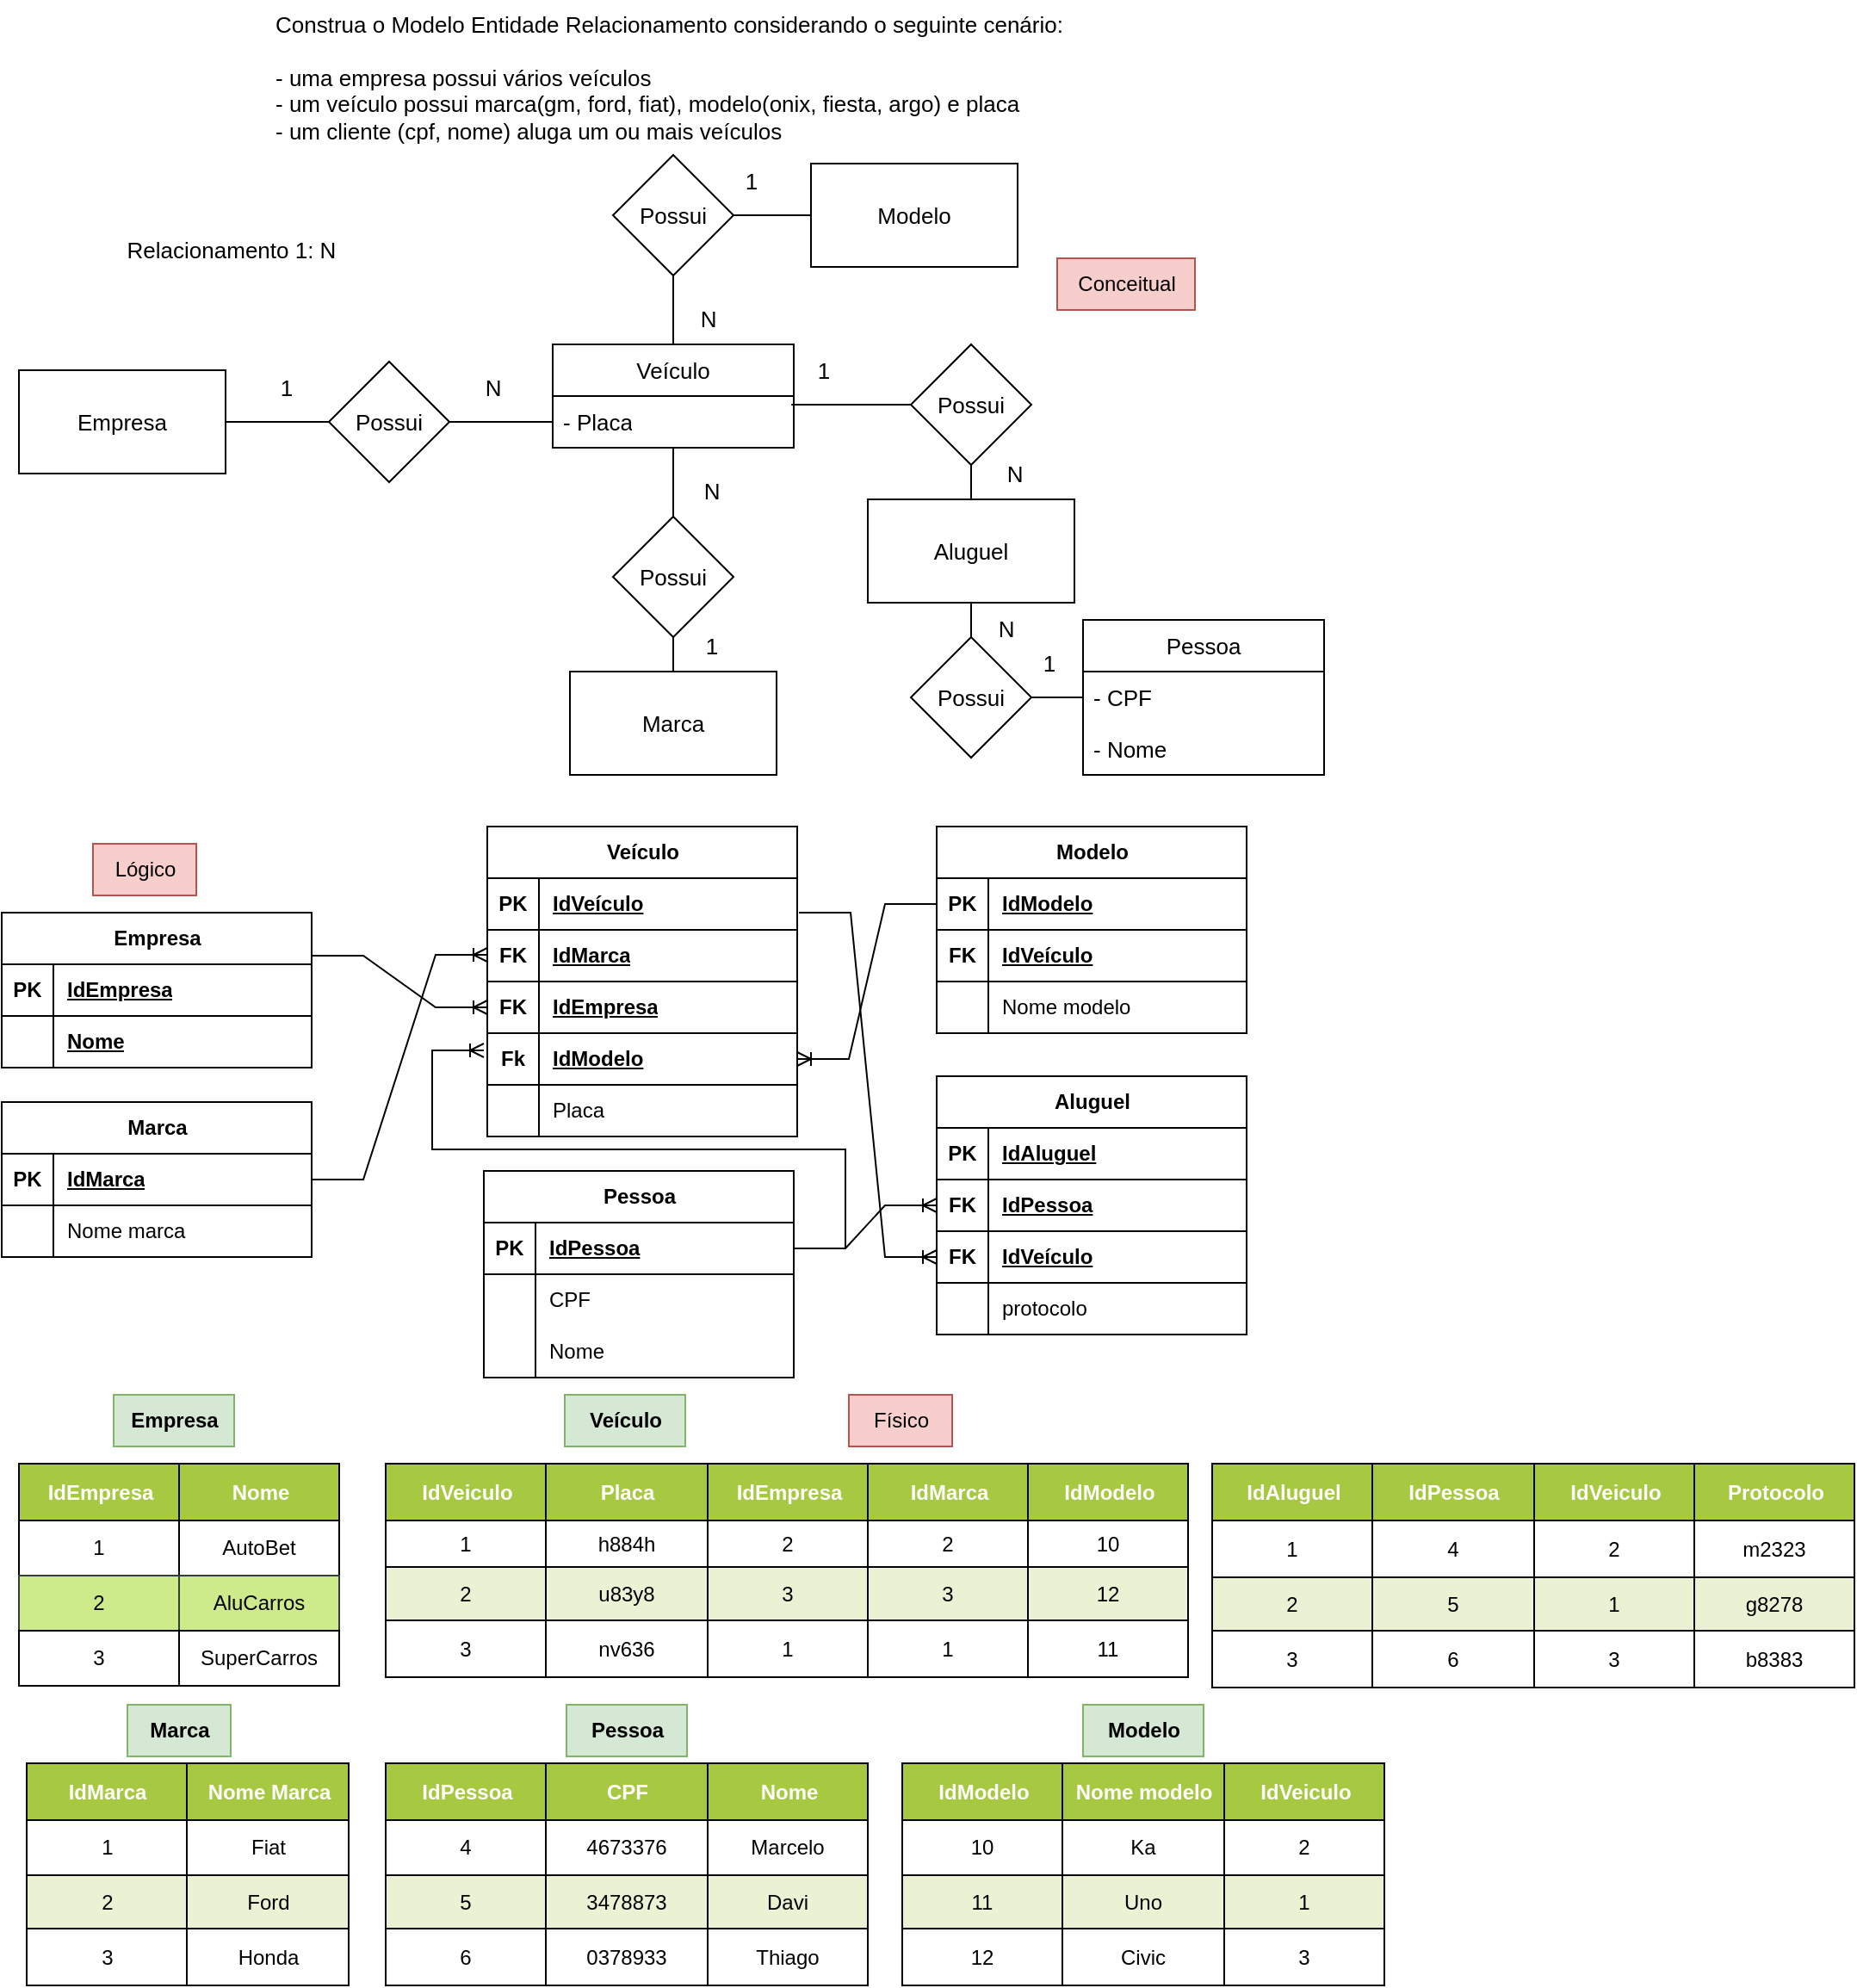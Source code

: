 <mxfile version="21.6.5" type="device">
  <diagram name="Página-1" id="9nsRbCZB0POZ5hsw9i7j">
    <mxGraphModel dx="1050" dy="581" grid="1" gridSize="10" guides="1" tooltips="1" connect="1" arrows="1" fold="1" page="1" pageScale="1" pageWidth="827" pageHeight="1169" math="0" shadow="0">
      <root>
        <mxCell id="0" />
        <mxCell id="1" parent="0" />
        <mxCell id="0hkbPRnvPxOjs1lozJpU-1" value="&lt;div style=&quot;font-size: 13px;&quot;&gt;&lt;font style=&quot;font-size: 13px;&quot;&gt;Construa o Modelo Entidade Relacionamento considerando o seguinte cenário:&lt;/font&gt;&lt;/div&gt;&lt;div style=&quot;font-size: 13px;&quot;&gt;&lt;font style=&quot;font-size: 13px;&quot;&gt;&lt;br&gt;&lt;/font&gt;&lt;/div&gt;&lt;div style=&quot;font-size: 13px;&quot;&gt;&lt;font style=&quot;font-size: 13px;&quot;&gt;- uma empresa possui vários veículos&lt;/font&gt;&lt;/div&gt;&lt;div style=&quot;font-size: 13px;&quot;&gt;&lt;font style=&quot;font-size: 13px;&quot;&gt;- um veículo possui marca(gm, ford, fiat), modelo(onix, fiesta, argo) e placa&lt;/font&gt;&lt;/div&gt;&lt;div style=&quot;font-size: 13px;&quot;&gt;&lt;font style=&quot;font-size: 13px;&quot;&gt;- um cliente (cpf, nome) aluga um ou mais veículos&lt;/font&gt;&lt;/div&gt;" style="text;html=1;align=left;verticalAlign=middle;resizable=0;points=[];autosize=1;strokeColor=none;fillColor=none;" parent="1" vertex="1">
          <mxGeometry x="174" y="10" width="480" height="90" as="geometry" />
        </mxCell>
        <mxCell id="0hkbPRnvPxOjs1lozJpU-9" value="&lt;span style=&quot;font-size: 13px;&quot;&gt;Veículo&lt;/span&gt;" style="swimlane;fontStyle=0;childLayout=stackLayout;horizontal=1;startSize=30;horizontalStack=0;resizeParent=1;resizeParentMax=0;resizeLast=0;collapsible=1;marginBottom=0;whiteSpace=wrap;html=1;" parent="1" vertex="1">
          <mxGeometry x="337" y="210" width="140" height="60" as="geometry" />
        </mxCell>
        <mxCell id="0hkbPRnvPxOjs1lozJpU-12" value="&lt;font style=&quot;font-size: 13px;&quot;&gt;- Placa&lt;/font&gt;" style="text;strokeColor=none;fillColor=none;align=left;verticalAlign=middle;spacingLeft=4;spacingRight=4;overflow=hidden;points=[[0,0.5],[1,0.5]];portConstraint=eastwest;rotatable=0;whiteSpace=wrap;html=1;" parent="0hkbPRnvPxOjs1lozJpU-9" vertex="1">
          <mxGeometry y="30" width="140" height="30" as="geometry" />
        </mxCell>
        <mxCell id="0hkbPRnvPxOjs1lozJpU-13" value="&lt;font style=&quot;font-size: 13px;&quot;&gt;Pessoa&lt;/font&gt;" style="swimlane;fontStyle=0;childLayout=stackLayout;horizontal=1;startSize=30;horizontalStack=0;resizeParent=1;resizeParentMax=0;resizeLast=0;collapsible=1;marginBottom=0;whiteSpace=wrap;html=1;" parent="1" vertex="1">
          <mxGeometry x="645" y="370" width="140" height="90" as="geometry" />
        </mxCell>
        <mxCell id="0hkbPRnvPxOjs1lozJpU-14" value="&lt;font style=&quot;font-size: 13px;&quot;&gt;- CPF&lt;/font&gt;" style="text;strokeColor=none;fillColor=none;align=left;verticalAlign=middle;spacingLeft=4;spacingRight=4;overflow=hidden;points=[[0,0.5],[1,0.5]];portConstraint=eastwest;rotatable=0;whiteSpace=wrap;html=1;" parent="0hkbPRnvPxOjs1lozJpU-13" vertex="1">
          <mxGeometry y="30" width="140" height="30" as="geometry" />
        </mxCell>
        <mxCell id="0hkbPRnvPxOjs1lozJpU-15" value="&lt;font style=&quot;font-size: 13px;&quot;&gt;- Nome&lt;/font&gt;" style="text;strokeColor=none;fillColor=none;align=left;verticalAlign=middle;spacingLeft=4;spacingRight=4;overflow=hidden;points=[[0,0.5],[1,0.5]];portConstraint=eastwest;rotatable=0;whiteSpace=wrap;html=1;" parent="0hkbPRnvPxOjs1lozJpU-13" vertex="1">
          <mxGeometry y="60" width="140" height="30" as="geometry" />
        </mxCell>
        <mxCell id="0hkbPRnvPxOjs1lozJpU-20" style="edgeStyle=orthogonalEdgeStyle;rounded=0;orthogonalLoop=1;jettySize=auto;html=1;entryX=0;entryY=0.5;entryDx=0;entryDy=0;endArrow=none;endFill=0;" parent="1" source="0hkbPRnvPxOjs1lozJpU-17" target="0hkbPRnvPxOjs1lozJpU-18" edge="1">
          <mxGeometry relative="1" as="geometry" />
        </mxCell>
        <mxCell id="0hkbPRnvPxOjs1lozJpU-17" value="&lt;font style=&quot;font-size: 13px;&quot;&gt;Empresa&lt;/font&gt;" style="rounded=0;whiteSpace=wrap;html=1;" parent="1" vertex="1">
          <mxGeometry x="27" y="225" width="120" height="60" as="geometry" />
        </mxCell>
        <mxCell id="0hkbPRnvPxOjs1lozJpU-21" style="edgeStyle=orthogonalEdgeStyle;rounded=0;orthogonalLoop=1;jettySize=auto;html=1;entryX=0;entryY=0.5;entryDx=0;entryDy=0;endArrow=none;endFill=0;" parent="1" source="0hkbPRnvPxOjs1lozJpU-18" edge="1">
          <mxGeometry relative="1" as="geometry">
            <mxPoint x="337" y="255" as="targetPoint" />
          </mxGeometry>
        </mxCell>
        <mxCell id="0hkbPRnvPxOjs1lozJpU-18" value="&lt;font style=&quot;font-size: 13px;&quot;&gt;Possui&lt;/font&gt;" style="rhombus;whiteSpace=wrap;html=1;" parent="1" vertex="1">
          <mxGeometry x="207" y="220" width="70" height="70" as="geometry" />
        </mxCell>
        <mxCell id="0hkbPRnvPxOjs1lozJpU-23" style="edgeStyle=orthogonalEdgeStyle;rounded=0;orthogonalLoop=1;jettySize=auto;html=1;entryX=0;entryY=0.5;entryDx=0;entryDy=0;endArrow=none;endFill=0;" parent="1" source="0hkbPRnvPxOjs1lozJpU-19" target="0hkbPRnvPxOjs1lozJpU-14" edge="1">
          <mxGeometry relative="1" as="geometry" />
        </mxCell>
        <mxCell id="rwC_m-Hz5mVfybILzrBq-7" style="edgeStyle=orthogonalEdgeStyle;rounded=0;orthogonalLoop=1;jettySize=auto;html=1;exitX=0.5;exitY=0;exitDx=0;exitDy=0;entryX=0.5;entryY=1;entryDx=0;entryDy=0;endArrow=none;endFill=0;" edge="1" parent="1" source="0hkbPRnvPxOjs1lozJpU-19" target="rwC_m-Hz5mVfybILzrBq-1">
          <mxGeometry relative="1" as="geometry" />
        </mxCell>
        <mxCell id="0hkbPRnvPxOjs1lozJpU-19" value="&lt;span style=&quot;font-size: 13px;&quot;&gt;Possui&lt;/span&gt;" style="rhombus;whiteSpace=wrap;html=1;" parent="1" vertex="1">
          <mxGeometry x="545" y="380" width="70" height="70" as="geometry" />
        </mxCell>
        <mxCell id="0hkbPRnvPxOjs1lozJpU-24" value="&lt;font style=&quot;font-size: 13px;&quot;&gt;1&lt;/font&gt;" style="text;html=1;align=center;verticalAlign=middle;resizable=0;points=[];autosize=1;strokeColor=none;fillColor=none;" parent="1" vertex="1">
          <mxGeometry x="479" y="210" width="30" height="30" as="geometry" />
        </mxCell>
        <mxCell id="0hkbPRnvPxOjs1lozJpU-25" value="&lt;span style=&quot;font-size: 13px;&quot;&gt;N&lt;/span&gt;" style="text;html=1;align=center;verticalAlign=middle;resizable=0;points=[];autosize=1;strokeColor=none;fillColor=none;" parent="1" vertex="1">
          <mxGeometry x="287" y="220" width="30" height="30" as="geometry" />
        </mxCell>
        <mxCell id="0hkbPRnvPxOjs1lozJpU-26" value="&lt;span style=&quot;font-size: 13px;&quot;&gt;N&lt;/span&gt;" style="text;html=1;align=center;verticalAlign=middle;resizable=0;points=[];autosize=1;strokeColor=none;fillColor=none;" parent="1" vertex="1">
          <mxGeometry x="590" y="270" width="30" height="30" as="geometry" />
        </mxCell>
        <mxCell id="0hkbPRnvPxOjs1lozJpU-27" value="&lt;font style=&quot;font-size: 13px;&quot;&gt;1&lt;/font&gt;" style="text;html=1;align=center;verticalAlign=middle;resizable=0;points=[];autosize=1;strokeColor=none;fillColor=none;" parent="1" vertex="1">
          <mxGeometry x="167" y="220" width="30" height="30" as="geometry" />
        </mxCell>
        <mxCell id="0hkbPRnvPxOjs1lozJpU-28" value="&lt;font style=&quot;font-size: 13px;&quot;&gt;Relacionamento 1: N&lt;/font&gt;" style="text;html=1;align=center;verticalAlign=middle;resizable=0;points=[];autosize=1;strokeColor=none;fillColor=none;" parent="1" vertex="1">
          <mxGeometry x="80" y="140" width="140" height="30" as="geometry" />
        </mxCell>
        <mxCell id="Scqi7JpTfcDRUgtKIgYw-1" value="&lt;span style=&quot;font-size: 13px;&quot;&gt;Modelo&lt;/span&gt;" style="rounded=0;whiteSpace=wrap;html=1;" parent="1" vertex="1">
          <mxGeometry x="487" y="105" width="120" height="60" as="geometry" />
        </mxCell>
        <mxCell id="Scqi7JpTfcDRUgtKIgYw-2" value="&lt;span style=&quot;font-size: 13px;&quot;&gt;Marca&lt;/span&gt;" style="rounded=0;whiteSpace=wrap;html=1;" parent="1" vertex="1">
          <mxGeometry x="347" y="400" width="120" height="60" as="geometry" />
        </mxCell>
        <mxCell id="Scqi7JpTfcDRUgtKIgYw-5" style="edgeStyle=orthogonalEdgeStyle;rounded=0;orthogonalLoop=1;jettySize=auto;html=1;entryX=0;entryY=0.5;entryDx=0;entryDy=0;endArrow=none;endFill=0;" parent="1" source="Scqi7JpTfcDRUgtKIgYw-3" target="Scqi7JpTfcDRUgtKIgYw-1" edge="1">
          <mxGeometry relative="1" as="geometry" />
        </mxCell>
        <mxCell id="Scqi7JpTfcDRUgtKIgYw-6" style="edgeStyle=orthogonalEdgeStyle;rounded=0;orthogonalLoop=1;jettySize=auto;html=1;entryX=0.5;entryY=0;entryDx=0;entryDy=0;endArrow=none;endFill=0;" parent="1" source="Scqi7JpTfcDRUgtKIgYw-3" target="0hkbPRnvPxOjs1lozJpU-9" edge="1">
          <mxGeometry relative="1" as="geometry" />
        </mxCell>
        <mxCell id="Scqi7JpTfcDRUgtKIgYw-3" value="&lt;font style=&quot;font-size: 13px;&quot;&gt;Possui&lt;/font&gt;" style="rhombus;whiteSpace=wrap;html=1;" parent="1" vertex="1">
          <mxGeometry x="372" y="100" width="70" height="70" as="geometry" />
        </mxCell>
        <mxCell id="Scqi7JpTfcDRUgtKIgYw-8" style="edgeStyle=orthogonalEdgeStyle;rounded=0;orthogonalLoop=1;jettySize=auto;html=1;endArrow=none;endFill=0;" parent="1" source="Scqi7JpTfcDRUgtKIgYw-4" target="0hkbPRnvPxOjs1lozJpU-9" edge="1">
          <mxGeometry relative="1" as="geometry" />
        </mxCell>
        <mxCell id="Scqi7JpTfcDRUgtKIgYw-9" style="edgeStyle=orthogonalEdgeStyle;rounded=0;orthogonalLoop=1;jettySize=auto;html=1;entryX=0.5;entryY=0;entryDx=0;entryDy=0;endArrow=none;endFill=0;" parent="1" source="Scqi7JpTfcDRUgtKIgYw-4" target="Scqi7JpTfcDRUgtKIgYw-2" edge="1">
          <mxGeometry relative="1" as="geometry" />
        </mxCell>
        <mxCell id="Scqi7JpTfcDRUgtKIgYw-4" value="&lt;span style=&quot;font-size: 13px;&quot;&gt;Possui&lt;/span&gt;" style="rhombus;whiteSpace=wrap;html=1;" parent="1" vertex="1">
          <mxGeometry x="372" y="310" width="70" height="70" as="geometry" />
        </mxCell>
        <mxCell id="Scqi7JpTfcDRUgtKIgYw-10" value="&lt;span style=&quot;font-size: 13px;&quot;&gt;N&lt;/span&gt;" style="text;html=1;align=center;verticalAlign=middle;resizable=0;points=[];autosize=1;strokeColor=none;fillColor=none;" parent="1" vertex="1">
          <mxGeometry x="412" y="180" width="30" height="30" as="geometry" />
        </mxCell>
        <mxCell id="Scqi7JpTfcDRUgtKIgYw-11" value="&lt;font style=&quot;font-size: 13px;&quot;&gt;1&lt;/font&gt;" style="text;html=1;align=center;verticalAlign=middle;resizable=0;points=[];autosize=1;strokeColor=none;fillColor=none;" parent="1" vertex="1">
          <mxGeometry x="437" y="100" width="30" height="30" as="geometry" />
        </mxCell>
        <mxCell id="Scqi7JpTfcDRUgtKIgYw-12" value="&lt;span style=&quot;font-size: 13px;&quot;&gt;N&lt;/span&gt;" style="text;html=1;align=center;verticalAlign=middle;resizable=0;points=[];autosize=1;strokeColor=none;fillColor=none;" parent="1" vertex="1">
          <mxGeometry x="414" y="280" width="30" height="30" as="geometry" />
        </mxCell>
        <mxCell id="Scqi7JpTfcDRUgtKIgYw-13" value="&lt;font style=&quot;font-size: 13px;&quot;&gt;1&lt;/font&gt;" style="text;html=1;align=center;verticalAlign=middle;resizable=0;points=[];autosize=1;strokeColor=none;fillColor=none;" parent="1" vertex="1">
          <mxGeometry x="414" y="370" width="30" height="30" as="geometry" />
        </mxCell>
        <mxCell id="dc6pXTdhlStSTxtEehBS-1" value="Empresa" style="shape=table;startSize=30;container=1;collapsible=1;childLayout=tableLayout;fixedRows=1;rowLines=0;fontStyle=1;align=center;resizeLast=1;html=1;" parent="1" vertex="1">
          <mxGeometry x="17" y="540" width="180" height="90" as="geometry" />
        </mxCell>
        <mxCell id="dc6pXTdhlStSTxtEehBS-2" value="" style="shape=tableRow;horizontal=0;startSize=0;swimlaneHead=0;swimlaneBody=0;fillColor=none;collapsible=0;dropTarget=0;points=[[0,0.5],[1,0.5]];portConstraint=eastwest;top=0;left=0;right=0;bottom=1;" parent="dc6pXTdhlStSTxtEehBS-1" vertex="1">
          <mxGeometry y="30" width="180" height="30" as="geometry" />
        </mxCell>
        <mxCell id="dc6pXTdhlStSTxtEehBS-3" value="PK" style="shape=partialRectangle;connectable=0;fillColor=none;top=0;left=0;bottom=0;right=0;fontStyle=1;overflow=hidden;whiteSpace=wrap;html=1;" parent="dc6pXTdhlStSTxtEehBS-2" vertex="1">
          <mxGeometry width="30" height="30" as="geometry">
            <mxRectangle width="30" height="30" as="alternateBounds" />
          </mxGeometry>
        </mxCell>
        <mxCell id="dc6pXTdhlStSTxtEehBS-4" value="IdEmpresa" style="shape=partialRectangle;connectable=0;fillColor=none;top=0;left=0;bottom=0;right=0;align=left;spacingLeft=6;fontStyle=5;overflow=hidden;whiteSpace=wrap;html=1;" parent="dc6pXTdhlStSTxtEehBS-2" vertex="1">
          <mxGeometry x="30" width="150" height="30" as="geometry">
            <mxRectangle width="150" height="30" as="alternateBounds" />
          </mxGeometry>
        </mxCell>
        <mxCell id="dc6pXTdhlStSTxtEehBS-196" style="shape=tableRow;horizontal=0;startSize=0;swimlaneHead=0;swimlaneBody=0;fillColor=none;collapsible=0;dropTarget=0;points=[[0,0.5],[1,0.5]];portConstraint=eastwest;top=0;left=0;right=0;bottom=1;" parent="dc6pXTdhlStSTxtEehBS-1" vertex="1">
          <mxGeometry y="60" width="180" height="30" as="geometry" />
        </mxCell>
        <mxCell id="dc6pXTdhlStSTxtEehBS-197" style="shape=partialRectangle;connectable=0;fillColor=none;top=0;left=0;bottom=0;right=0;fontStyle=1;overflow=hidden;whiteSpace=wrap;html=1;" parent="dc6pXTdhlStSTxtEehBS-196" vertex="1">
          <mxGeometry width="30" height="30" as="geometry">
            <mxRectangle width="30" height="30" as="alternateBounds" />
          </mxGeometry>
        </mxCell>
        <mxCell id="dc6pXTdhlStSTxtEehBS-198" value="Nome" style="shape=partialRectangle;connectable=0;fillColor=none;top=0;left=0;bottom=0;right=0;align=left;spacingLeft=6;fontStyle=5;overflow=hidden;whiteSpace=wrap;html=1;" parent="dc6pXTdhlStSTxtEehBS-196" vertex="1">
          <mxGeometry x="30" width="150" height="30" as="geometry">
            <mxRectangle width="150" height="30" as="alternateBounds" />
          </mxGeometry>
        </mxCell>
        <mxCell id="dc6pXTdhlStSTxtEehBS-17" value="Marca" style="shape=table;startSize=30;container=1;collapsible=1;childLayout=tableLayout;fixedRows=1;rowLines=0;fontStyle=1;align=center;resizeLast=1;html=1;" parent="1" vertex="1">
          <mxGeometry x="17" y="650" width="180" height="90" as="geometry" />
        </mxCell>
        <mxCell id="dc6pXTdhlStSTxtEehBS-72" style="shape=tableRow;horizontal=0;startSize=0;swimlaneHead=0;swimlaneBody=0;fillColor=none;collapsible=0;dropTarget=0;points=[[0,0.5],[1,0.5]];portConstraint=eastwest;top=0;left=0;right=0;bottom=1;" parent="dc6pXTdhlStSTxtEehBS-17" vertex="1">
          <mxGeometry y="30" width="180" height="30" as="geometry" />
        </mxCell>
        <mxCell id="dc6pXTdhlStSTxtEehBS-73" value="PK" style="shape=partialRectangle;connectable=0;fillColor=none;top=0;left=0;bottom=0;right=0;fontStyle=1;overflow=hidden;whiteSpace=wrap;html=1;" parent="dc6pXTdhlStSTxtEehBS-72" vertex="1">
          <mxGeometry width="30" height="30" as="geometry">
            <mxRectangle width="30" height="30" as="alternateBounds" />
          </mxGeometry>
        </mxCell>
        <mxCell id="dc6pXTdhlStSTxtEehBS-74" value="IdMarca" style="shape=partialRectangle;connectable=0;fillColor=none;top=0;left=0;bottom=0;right=0;align=left;spacingLeft=6;fontStyle=5;overflow=hidden;whiteSpace=wrap;html=1;" parent="dc6pXTdhlStSTxtEehBS-72" vertex="1">
          <mxGeometry x="30" width="150" height="30" as="geometry">
            <mxRectangle width="150" height="30" as="alternateBounds" />
          </mxGeometry>
        </mxCell>
        <mxCell id="dc6pXTdhlStSTxtEehBS-21" value="" style="shape=tableRow;horizontal=0;startSize=0;swimlaneHead=0;swimlaneBody=0;fillColor=none;collapsible=0;dropTarget=0;points=[[0,0.5],[1,0.5]];portConstraint=eastwest;top=0;left=0;right=0;bottom=0;" parent="dc6pXTdhlStSTxtEehBS-17" vertex="1">
          <mxGeometry y="60" width="180" height="30" as="geometry" />
        </mxCell>
        <mxCell id="dc6pXTdhlStSTxtEehBS-22" value="" style="shape=partialRectangle;connectable=0;fillColor=none;top=0;left=0;bottom=0;right=0;editable=1;overflow=hidden;whiteSpace=wrap;html=1;" parent="dc6pXTdhlStSTxtEehBS-21" vertex="1">
          <mxGeometry width="30" height="30" as="geometry">
            <mxRectangle width="30" height="30" as="alternateBounds" />
          </mxGeometry>
        </mxCell>
        <mxCell id="dc6pXTdhlStSTxtEehBS-23" value="Nome marca" style="shape=partialRectangle;connectable=0;fillColor=none;top=0;left=0;bottom=0;right=0;align=left;spacingLeft=6;overflow=hidden;whiteSpace=wrap;html=1;" parent="dc6pXTdhlStSTxtEehBS-21" vertex="1">
          <mxGeometry x="30" width="150" height="30" as="geometry">
            <mxRectangle width="150" height="30" as="alternateBounds" />
          </mxGeometry>
        </mxCell>
        <mxCell id="dc6pXTdhlStSTxtEehBS-27" value="Veículo" style="shape=table;startSize=30;container=1;collapsible=1;childLayout=tableLayout;fixedRows=1;rowLines=0;fontStyle=1;align=center;resizeLast=1;html=1;" parent="1" vertex="1">
          <mxGeometry x="299" y="490" width="180" height="180" as="geometry" />
        </mxCell>
        <mxCell id="dc6pXTdhlStSTxtEehBS-191" style="shape=tableRow;horizontal=0;startSize=0;swimlaneHead=0;swimlaneBody=0;fillColor=none;collapsible=0;dropTarget=0;points=[[0,0.5],[1,0.5]];portConstraint=eastwest;top=0;left=0;right=0;bottom=1;" parent="dc6pXTdhlStSTxtEehBS-27" vertex="1">
          <mxGeometry y="30" width="180" height="30" as="geometry" />
        </mxCell>
        <mxCell id="dc6pXTdhlStSTxtEehBS-192" value="PK" style="shape=partialRectangle;connectable=0;fillColor=none;top=0;left=0;bottom=0;right=0;fontStyle=1;overflow=hidden;whiteSpace=wrap;html=1;" parent="dc6pXTdhlStSTxtEehBS-191" vertex="1">
          <mxGeometry width="30" height="30" as="geometry">
            <mxRectangle width="30" height="30" as="alternateBounds" />
          </mxGeometry>
        </mxCell>
        <mxCell id="dc6pXTdhlStSTxtEehBS-193" value="IdVeículo" style="shape=partialRectangle;connectable=0;fillColor=none;top=0;left=0;bottom=0;right=0;align=left;spacingLeft=6;fontStyle=5;overflow=hidden;whiteSpace=wrap;html=1;" parent="dc6pXTdhlStSTxtEehBS-191" vertex="1">
          <mxGeometry x="30" width="150" height="30" as="geometry">
            <mxRectangle width="150" height="30" as="alternateBounds" />
          </mxGeometry>
        </mxCell>
        <mxCell id="dc6pXTdhlStSTxtEehBS-69" style="shape=tableRow;horizontal=0;startSize=0;swimlaneHead=0;swimlaneBody=0;fillColor=none;collapsible=0;dropTarget=0;points=[[0,0.5],[1,0.5]];portConstraint=eastwest;top=0;left=0;right=0;bottom=1;" parent="dc6pXTdhlStSTxtEehBS-27" vertex="1">
          <mxGeometry y="60" width="180" height="30" as="geometry" />
        </mxCell>
        <mxCell id="dc6pXTdhlStSTxtEehBS-70" value="FK" style="shape=partialRectangle;connectable=0;fillColor=none;top=0;left=0;bottom=0;right=0;fontStyle=1;overflow=hidden;whiteSpace=wrap;html=1;" parent="dc6pXTdhlStSTxtEehBS-69" vertex="1">
          <mxGeometry width="30" height="30" as="geometry">
            <mxRectangle width="30" height="30" as="alternateBounds" />
          </mxGeometry>
        </mxCell>
        <mxCell id="dc6pXTdhlStSTxtEehBS-71" value="IdMarca" style="shape=partialRectangle;connectable=0;fillColor=none;top=0;left=0;bottom=0;right=0;align=left;spacingLeft=6;fontStyle=5;overflow=hidden;whiteSpace=wrap;html=1;" parent="dc6pXTdhlStSTxtEehBS-69" vertex="1">
          <mxGeometry x="30" width="150" height="30" as="geometry">
            <mxRectangle width="150" height="30" as="alternateBounds" />
          </mxGeometry>
        </mxCell>
        <mxCell id="dc6pXTdhlStSTxtEehBS-60" style="shape=tableRow;horizontal=0;startSize=0;swimlaneHead=0;swimlaneBody=0;fillColor=none;collapsible=0;dropTarget=0;points=[[0,0.5],[1,0.5]];portConstraint=eastwest;top=0;left=0;right=0;bottom=1;" parent="dc6pXTdhlStSTxtEehBS-27" vertex="1">
          <mxGeometry y="90" width="180" height="30" as="geometry" />
        </mxCell>
        <mxCell id="dc6pXTdhlStSTxtEehBS-61" value="FK" style="shape=partialRectangle;connectable=0;fillColor=none;top=0;left=0;bottom=0;right=0;fontStyle=1;overflow=hidden;whiteSpace=wrap;html=1;" parent="dc6pXTdhlStSTxtEehBS-60" vertex="1">
          <mxGeometry width="30" height="30" as="geometry">
            <mxRectangle width="30" height="30" as="alternateBounds" />
          </mxGeometry>
        </mxCell>
        <mxCell id="dc6pXTdhlStSTxtEehBS-62" value="IdEmpresa" style="shape=partialRectangle;connectable=0;fillColor=none;top=0;left=0;bottom=0;right=0;align=left;spacingLeft=6;fontStyle=5;overflow=hidden;whiteSpace=wrap;html=1;" parent="dc6pXTdhlStSTxtEehBS-60" vertex="1">
          <mxGeometry x="30" width="150" height="30" as="geometry">
            <mxRectangle width="150" height="30" as="alternateBounds" />
          </mxGeometry>
        </mxCell>
        <mxCell id="dc6pXTdhlStSTxtEehBS-28" value="" style="shape=tableRow;horizontal=0;startSize=0;swimlaneHead=0;swimlaneBody=0;fillColor=none;collapsible=0;dropTarget=0;points=[[0,0.5],[1,0.5]];portConstraint=eastwest;top=0;left=0;right=0;bottom=1;" parent="dc6pXTdhlStSTxtEehBS-27" vertex="1">
          <mxGeometry y="120" width="180" height="30" as="geometry" />
        </mxCell>
        <mxCell id="dc6pXTdhlStSTxtEehBS-29" value="Fk" style="shape=partialRectangle;connectable=0;fillColor=none;top=0;left=0;bottom=0;right=0;fontStyle=1;overflow=hidden;whiteSpace=wrap;html=1;" parent="dc6pXTdhlStSTxtEehBS-28" vertex="1">
          <mxGeometry width="30" height="30" as="geometry">
            <mxRectangle width="30" height="30" as="alternateBounds" />
          </mxGeometry>
        </mxCell>
        <mxCell id="dc6pXTdhlStSTxtEehBS-30" value="IdModelo" style="shape=partialRectangle;connectable=0;fillColor=none;top=0;left=0;bottom=0;right=0;align=left;spacingLeft=6;fontStyle=5;overflow=hidden;whiteSpace=wrap;html=1;" parent="dc6pXTdhlStSTxtEehBS-28" vertex="1">
          <mxGeometry x="30" width="150" height="30" as="geometry">
            <mxRectangle width="150" height="30" as="alternateBounds" />
          </mxGeometry>
        </mxCell>
        <mxCell id="dc6pXTdhlStSTxtEehBS-31" value="" style="shape=tableRow;horizontal=0;startSize=0;swimlaneHead=0;swimlaneBody=0;fillColor=none;collapsible=0;dropTarget=0;points=[[0,0.5],[1,0.5]];portConstraint=eastwest;top=0;left=0;right=0;bottom=0;" parent="dc6pXTdhlStSTxtEehBS-27" vertex="1">
          <mxGeometry y="150" width="180" height="30" as="geometry" />
        </mxCell>
        <mxCell id="dc6pXTdhlStSTxtEehBS-32" value="" style="shape=partialRectangle;connectable=0;fillColor=none;top=0;left=0;bottom=0;right=0;editable=1;overflow=hidden;whiteSpace=wrap;html=1;" parent="dc6pXTdhlStSTxtEehBS-31" vertex="1">
          <mxGeometry width="30" height="30" as="geometry">
            <mxRectangle width="30" height="30" as="alternateBounds" />
          </mxGeometry>
        </mxCell>
        <mxCell id="dc6pXTdhlStSTxtEehBS-33" value="Placa" style="shape=partialRectangle;connectable=0;fillColor=none;top=0;left=0;bottom=0;right=0;align=left;spacingLeft=6;overflow=hidden;whiteSpace=wrap;html=1;" parent="dc6pXTdhlStSTxtEehBS-31" vertex="1">
          <mxGeometry x="30" width="150" height="30" as="geometry">
            <mxRectangle width="150" height="30" as="alternateBounds" />
          </mxGeometry>
        </mxCell>
        <mxCell id="dc6pXTdhlStSTxtEehBS-37" value="Pessoa" style="shape=table;startSize=30;container=1;collapsible=1;childLayout=tableLayout;fixedRows=1;rowLines=0;fontStyle=1;align=center;resizeLast=1;html=1;" parent="1" vertex="1">
          <mxGeometry x="297" y="690" width="180" height="120" as="geometry" />
        </mxCell>
        <mxCell id="dc6pXTdhlStSTxtEehBS-38" value="" style="shape=tableRow;horizontal=0;startSize=0;swimlaneHead=0;swimlaneBody=0;fillColor=none;collapsible=0;dropTarget=0;points=[[0,0.5],[1,0.5]];portConstraint=eastwest;top=0;left=0;right=0;bottom=1;" parent="dc6pXTdhlStSTxtEehBS-37" vertex="1">
          <mxGeometry y="30" width="180" height="30" as="geometry" />
        </mxCell>
        <mxCell id="dc6pXTdhlStSTxtEehBS-39" value="PK" style="shape=partialRectangle;connectable=0;fillColor=none;top=0;left=0;bottom=0;right=0;fontStyle=1;overflow=hidden;whiteSpace=wrap;html=1;" parent="dc6pXTdhlStSTxtEehBS-38" vertex="1">
          <mxGeometry width="30" height="30" as="geometry">
            <mxRectangle width="30" height="30" as="alternateBounds" />
          </mxGeometry>
        </mxCell>
        <mxCell id="dc6pXTdhlStSTxtEehBS-40" value="IdPessoa" style="shape=partialRectangle;connectable=0;fillColor=none;top=0;left=0;bottom=0;right=0;align=left;spacingLeft=6;fontStyle=5;overflow=hidden;whiteSpace=wrap;html=1;" parent="dc6pXTdhlStSTxtEehBS-38" vertex="1">
          <mxGeometry x="30" width="150" height="30" as="geometry">
            <mxRectangle width="150" height="30" as="alternateBounds" />
          </mxGeometry>
        </mxCell>
        <mxCell id="dc6pXTdhlStSTxtEehBS-41" value="" style="shape=tableRow;horizontal=0;startSize=0;swimlaneHead=0;swimlaneBody=0;fillColor=none;collapsible=0;dropTarget=0;points=[[0,0.5],[1,0.5]];portConstraint=eastwest;top=0;left=0;right=0;bottom=0;" parent="dc6pXTdhlStSTxtEehBS-37" vertex="1">
          <mxGeometry y="60" width="180" height="30" as="geometry" />
        </mxCell>
        <mxCell id="dc6pXTdhlStSTxtEehBS-42" value="" style="shape=partialRectangle;connectable=0;fillColor=none;top=0;left=0;bottom=0;right=0;editable=1;overflow=hidden;whiteSpace=wrap;html=1;" parent="dc6pXTdhlStSTxtEehBS-41" vertex="1">
          <mxGeometry width="30" height="30" as="geometry">
            <mxRectangle width="30" height="30" as="alternateBounds" />
          </mxGeometry>
        </mxCell>
        <mxCell id="dc6pXTdhlStSTxtEehBS-43" value="CPF" style="shape=partialRectangle;connectable=0;fillColor=none;top=0;left=0;bottom=0;right=0;align=left;spacingLeft=6;overflow=hidden;whiteSpace=wrap;html=1;" parent="dc6pXTdhlStSTxtEehBS-41" vertex="1">
          <mxGeometry x="30" width="150" height="30" as="geometry">
            <mxRectangle width="150" height="30" as="alternateBounds" />
          </mxGeometry>
        </mxCell>
        <mxCell id="dc6pXTdhlStSTxtEehBS-44" value="" style="shape=tableRow;horizontal=0;startSize=0;swimlaneHead=0;swimlaneBody=0;fillColor=none;collapsible=0;dropTarget=0;points=[[0,0.5],[1,0.5]];portConstraint=eastwest;top=0;left=0;right=0;bottom=0;" parent="dc6pXTdhlStSTxtEehBS-37" vertex="1">
          <mxGeometry y="90" width="180" height="30" as="geometry" />
        </mxCell>
        <mxCell id="dc6pXTdhlStSTxtEehBS-45" value="" style="shape=partialRectangle;connectable=0;fillColor=none;top=0;left=0;bottom=0;right=0;editable=1;overflow=hidden;whiteSpace=wrap;html=1;" parent="dc6pXTdhlStSTxtEehBS-44" vertex="1">
          <mxGeometry width="30" height="30" as="geometry">
            <mxRectangle width="30" height="30" as="alternateBounds" />
          </mxGeometry>
        </mxCell>
        <mxCell id="dc6pXTdhlStSTxtEehBS-46" value="Nome" style="shape=partialRectangle;connectable=0;fillColor=none;top=0;left=0;bottom=0;right=0;align=left;spacingLeft=6;overflow=hidden;whiteSpace=wrap;html=1;" parent="dc6pXTdhlStSTxtEehBS-44" vertex="1">
          <mxGeometry x="30" width="150" height="30" as="geometry">
            <mxRectangle width="150" height="30" as="alternateBounds" />
          </mxGeometry>
        </mxCell>
        <mxCell id="dc6pXTdhlStSTxtEehBS-47" value="Modelo" style="shape=table;startSize=30;container=1;collapsible=1;childLayout=tableLayout;fixedRows=1;rowLines=0;fontStyle=1;align=center;resizeLast=1;html=1;" parent="1" vertex="1">
          <mxGeometry x="560" y="490" width="180" height="120" as="geometry" />
        </mxCell>
        <mxCell id="dc6pXTdhlStSTxtEehBS-75" style="shape=tableRow;horizontal=0;startSize=0;swimlaneHead=0;swimlaneBody=0;fillColor=none;collapsible=0;dropTarget=0;points=[[0,0.5],[1,0.5]];portConstraint=eastwest;top=0;left=0;right=0;bottom=1;" parent="dc6pXTdhlStSTxtEehBS-47" vertex="1">
          <mxGeometry y="30" width="180" height="30" as="geometry" />
        </mxCell>
        <mxCell id="dc6pXTdhlStSTxtEehBS-76" value="PK" style="shape=partialRectangle;connectable=0;fillColor=none;top=0;left=0;bottom=0;right=0;fontStyle=1;overflow=hidden;whiteSpace=wrap;html=1;" parent="dc6pXTdhlStSTxtEehBS-75" vertex="1">
          <mxGeometry width="30" height="30" as="geometry">
            <mxRectangle width="30" height="30" as="alternateBounds" />
          </mxGeometry>
        </mxCell>
        <mxCell id="dc6pXTdhlStSTxtEehBS-77" value="IdModelo" style="shape=partialRectangle;connectable=0;fillColor=none;top=0;left=0;bottom=0;right=0;align=left;spacingLeft=6;fontStyle=5;overflow=hidden;whiteSpace=wrap;html=1;" parent="dc6pXTdhlStSTxtEehBS-75" vertex="1">
          <mxGeometry x="30" width="150" height="30" as="geometry">
            <mxRectangle width="150" height="30" as="alternateBounds" />
          </mxGeometry>
        </mxCell>
        <mxCell id="dc6pXTdhlStSTxtEehBS-48" value="" style="shape=tableRow;horizontal=0;startSize=0;swimlaneHead=0;swimlaneBody=0;fillColor=none;collapsible=0;dropTarget=0;points=[[0,0.5],[1,0.5]];portConstraint=eastwest;top=0;left=0;right=0;bottom=1;" parent="dc6pXTdhlStSTxtEehBS-47" vertex="1">
          <mxGeometry y="60" width="180" height="30" as="geometry" />
        </mxCell>
        <mxCell id="dc6pXTdhlStSTxtEehBS-49" value="FK" style="shape=partialRectangle;connectable=0;fillColor=none;top=0;left=0;bottom=0;right=0;fontStyle=1;overflow=hidden;whiteSpace=wrap;html=1;" parent="dc6pXTdhlStSTxtEehBS-48" vertex="1">
          <mxGeometry width="30" height="30" as="geometry">
            <mxRectangle width="30" height="30" as="alternateBounds" />
          </mxGeometry>
        </mxCell>
        <mxCell id="dc6pXTdhlStSTxtEehBS-50" value="IdVeículo" style="shape=partialRectangle;connectable=0;fillColor=none;top=0;left=0;bottom=0;right=0;align=left;spacingLeft=6;fontStyle=5;overflow=hidden;whiteSpace=wrap;html=1;" parent="dc6pXTdhlStSTxtEehBS-48" vertex="1">
          <mxGeometry x="30" width="150" height="30" as="geometry">
            <mxRectangle width="150" height="30" as="alternateBounds" />
          </mxGeometry>
        </mxCell>
        <mxCell id="dc6pXTdhlStSTxtEehBS-51" value="" style="shape=tableRow;horizontal=0;startSize=0;swimlaneHead=0;swimlaneBody=0;fillColor=none;collapsible=0;dropTarget=0;points=[[0,0.5],[1,0.5]];portConstraint=eastwest;top=0;left=0;right=0;bottom=0;" parent="dc6pXTdhlStSTxtEehBS-47" vertex="1">
          <mxGeometry y="90" width="180" height="30" as="geometry" />
        </mxCell>
        <mxCell id="dc6pXTdhlStSTxtEehBS-52" value="" style="shape=partialRectangle;connectable=0;fillColor=none;top=0;left=0;bottom=0;right=0;editable=1;overflow=hidden;whiteSpace=wrap;html=1;" parent="dc6pXTdhlStSTxtEehBS-51" vertex="1">
          <mxGeometry width="30" height="30" as="geometry">
            <mxRectangle width="30" height="30" as="alternateBounds" />
          </mxGeometry>
        </mxCell>
        <mxCell id="dc6pXTdhlStSTxtEehBS-53" value="Nome modelo" style="shape=partialRectangle;connectable=0;fillColor=none;top=0;left=0;bottom=0;right=0;align=left;spacingLeft=6;overflow=hidden;whiteSpace=wrap;html=1;" parent="dc6pXTdhlStSTxtEehBS-51" vertex="1">
          <mxGeometry x="30" width="150" height="30" as="geometry">
            <mxRectangle width="150" height="30" as="alternateBounds" />
          </mxGeometry>
        </mxCell>
        <mxCell id="dc6pXTdhlStSTxtEehBS-78" value="" style="edgeStyle=entityRelationEdgeStyle;fontSize=12;html=1;endArrow=ERoneToMany;rounded=0;entryX=0;entryY=0.5;entryDx=0;entryDy=0;exitX=1;exitY=0.5;exitDx=0;exitDy=0;" parent="1" target="dc6pXTdhlStSTxtEehBS-60" edge="1">
          <mxGeometry width="100" height="100" relative="1" as="geometry">
            <mxPoint x="197" y="565" as="sourcePoint" />
            <mxPoint x="302" y="470" as="targetPoint" />
          </mxGeometry>
        </mxCell>
        <mxCell id="dc6pXTdhlStSTxtEehBS-82" value="Assets" style="childLayout=tableLayout;recursiveResize=0;shadow=0;" parent="1" vertex="1">
          <mxGeometry x="27" y="860" width="186" height="129" as="geometry" />
        </mxCell>
        <mxCell id="dc6pXTdhlStSTxtEehBS-83" style="shape=tableRow;horizontal=0;startSize=0;swimlaneHead=0;swimlaneBody=0;top=0;left=0;bottom=0;right=0;dropTarget=0;collapsible=0;recursiveResize=0;expand=0;fontStyle=0;strokeColor=inherit;fillColor=#ffffff;" parent="dc6pXTdhlStSTxtEehBS-82" vertex="1">
          <mxGeometry width="186" height="33" as="geometry" />
        </mxCell>
        <mxCell id="dc6pXTdhlStSTxtEehBS-84" value="IdEmpresa" style="connectable=0;recursiveResize=0;strokeColor=inherit;fillColor=#A7C942;align=center;fontStyle=1;fontColor=#FFFFFF;html=1;" parent="dc6pXTdhlStSTxtEehBS-83" vertex="1">
          <mxGeometry width="93" height="33" as="geometry">
            <mxRectangle width="93" height="33" as="alternateBounds" />
          </mxGeometry>
        </mxCell>
        <mxCell id="dc6pXTdhlStSTxtEehBS-199" value="Nome" style="connectable=0;recursiveResize=0;strokeColor=inherit;fillColor=#A7C942;align=center;fontStyle=1;fontColor=#FFFFFF;html=1;" parent="dc6pXTdhlStSTxtEehBS-83" vertex="1">
          <mxGeometry x="93" width="93" height="33" as="geometry">
            <mxRectangle width="93" height="33" as="alternateBounds" />
          </mxGeometry>
        </mxCell>
        <mxCell id="dc6pXTdhlStSTxtEehBS-87" value="" style="shape=tableRow;horizontal=0;startSize=0;swimlaneHead=0;swimlaneBody=0;top=0;left=0;bottom=0;right=0;dropTarget=0;collapsible=0;recursiveResize=0;expand=0;fontStyle=0;strokeColor=inherit;fillColor=#ffffff;" parent="dc6pXTdhlStSTxtEehBS-82" vertex="1">
          <mxGeometry y="33" width="186" height="32" as="geometry" />
        </mxCell>
        <mxCell id="dc6pXTdhlStSTxtEehBS-88" value="1" style="connectable=0;recursiveResize=0;strokeColor=inherit;fillColor=inherit;align=center;whiteSpace=wrap;html=1;" parent="dc6pXTdhlStSTxtEehBS-87" vertex="1">
          <mxGeometry width="93" height="32" as="geometry">
            <mxRectangle width="93" height="32" as="alternateBounds" />
          </mxGeometry>
        </mxCell>
        <mxCell id="dc6pXTdhlStSTxtEehBS-200" value="AutoBet" style="connectable=0;recursiveResize=0;strokeColor=inherit;fillColor=inherit;align=center;whiteSpace=wrap;html=1;" parent="dc6pXTdhlStSTxtEehBS-87" vertex="1">
          <mxGeometry x="93" width="93" height="32" as="geometry">
            <mxRectangle width="93" height="32" as="alternateBounds" />
          </mxGeometry>
        </mxCell>
        <mxCell id="dc6pXTdhlStSTxtEehBS-216" style="shape=tableRow;horizontal=0;startSize=0;swimlaneHead=0;swimlaneBody=0;top=0;left=0;bottom=0;right=0;dropTarget=0;collapsible=0;recursiveResize=0;expand=0;fontStyle=0;strokeColor=inherit;fillColor=#ffffff;" parent="dc6pXTdhlStSTxtEehBS-82" vertex="1">
          <mxGeometry y="65" width="186" height="32" as="geometry" />
        </mxCell>
        <mxCell id="dc6pXTdhlStSTxtEehBS-217" value="2" style="connectable=0;recursiveResize=0;strokeColor=#36393d;fillColor=#cdeb8b;align=center;whiteSpace=wrap;html=1;" parent="dc6pXTdhlStSTxtEehBS-216" vertex="1">
          <mxGeometry width="93" height="32" as="geometry">
            <mxRectangle width="93" height="32" as="alternateBounds" />
          </mxGeometry>
        </mxCell>
        <mxCell id="dc6pXTdhlStSTxtEehBS-218" value="AluCarros" style="connectable=0;recursiveResize=0;strokeColor=#36393d;fillColor=#cdeb8b;align=center;whiteSpace=wrap;html=1;" parent="dc6pXTdhlStSTxtEehBS-216" vertex="1">
          <mxGeometry x="93" width="93" height="32" as="geometry">
            <mxRectangle width="93" height="32" as="alternateBounds" />
          </mxGeometry>
        </mxCell>
        <mxCell id="dc6pXTdhlStSTxtEehBS-213" style="shape=tableRow;horizontal=0;startSize=0;swimlaneHead=0;swimlaneBody=0;top=0;left=0;bottom=0;right=0;dropTarget=0;collapsible=0;recursiveResize=0;expand=0;fontStyle=0;strokeColor=inherit;fillColor=#ffffff;" parent="dc6pXTdhlStSTxtEehBS-82" vertex="1">
          <mxGeometry y="97" width="186" height="32" as="geometry" />
        </mxCell>
        <mxCell id="dc6pXTdhlStSTxtEehBS-214" value="3" style="connectable=0;recursiveResize=0;strokeColor=inherit;fillColor=inherit;align=center;whiteSpace=wrap;html=1;" parent="dc6pXTdhlStSTxtEehBS-213" vertex="1">
          <mxGeometry width="93" height="32" as="geometry">
            <mxRectangle width="93" height="32" as="alternateBounds" />
          </mxGeometry>
        </mxCell>
        <mxCell id="dc6pXTdhlStSTxtEehBS-215" value="SuperCarros" style="connectable=0;recursiveResize=0;strokeColor=inherit;fillColor=inherit;align=center;whiteSpace=wrap;html=1;" parent="dc6pXTdhlStSTxtEehBS-213" vertex="1">
          <mxGeometry x="93" width="93" height="32" as="geometry">
            <mxRectangle width="93" height="32" as="alternateBounds" />
          </mxGeometry>
        </mxCell>
        <mxCell id="dc6pXTdhlStSTxtEehBS-103" value="Assets" style="childLayout=tableLayout;recursiveResize=0;shadow=0;" parent="1" vertex="1">
          <mxGeometry x="240" y="860" width="466" height="124" as="geometry" />
        </mxCell>
        <mxCell id="dc6pXTdhlStSTxtEehBS-104" style="shape=tableRow;horizontal=0;startSize=0;swimlaneHead=0;swimlaneBody=0;top=0;left=0;bottom=0;right=0;dropTarget=0;collapsible=0;recursiveResize=0;expand=0;fontStyle=0;strokeColor=inherit;fillColor=#ffffff;" parent="dc6pXTdhlStSTxtEehBS-103" vertex="1">
          <mxGeometry width="466" height="33" as="geometry" />
        </mxCell>
        <mxCell id="dc6pXTdhlStSTxtEehBS-105" value="IdVeiculo" style="connectable=0;recursiveResize=0;strokeColor=inherit;fillColor=#A7C942;align=center;fontStyle=1;fontColor=#FFFFFF;html=1;" parent="dc6pXTdhlStSTxtEehBS-104" vertex="1">
          <mxGeometry width="93" height="33" as="geometry">
            <mxRectangle width="93" height="33" as="alternateBounds" />
          </mxGeometry>
        </mxCell>
        <mxCell id="dc6pXTdhlStSTxtEehBS-106" value="Placa" style="connectable=0;recursiveResize=0;strokeColor=inherit;fillColor=#A7C942;align=center;fontStyle=1;fontColor=#FFFFFF;html=1;" parent="dc6pXTdhlStSTxtEehBS-104" vertex="1">
          <mxGeometry x="93" width="94" height="33" as="geometry">
            <mxRectangle width="94" height="33" as="alternateBounds" />
          </mxGeometry>
        </mxCell>
        <mxCell id="dc6pXTdhlStSTxtEehBS-107" value="IdEmpresa" style="connectable=0;recursiveResize=0;strokeColor=inherit;fillColor=#A7C942;align=center;fontStyle=1;fontColor=#FFFFFF;html=1;" parent="dc6pXTdhlStSTxtEehBS-104" vertex="1">
          <mxGeometry x="187" width="93" height="33" as="geometry">
            <mxRectangle width="93" height="33" as="alternateBounds" />
          </mxGeometry>
        </mxCell>
        <mxCell id="dc6pXTdhlStSTxtEehBS-201" value="IdMarca" style="connectable=0;recursiveResize=0;strokeColor=inherit;fillColor=#A7C942;align=center;fontStyle=1;fontColor=#FFFFFF;html=1;" parent="dc6pXTdhlStSTxtEehBS-104" vertex="1">
          <mxGeometry x="280" width="93" height="33" as="geometry">
            <mxRectangle width="93" height="33" as="alternateBounds" />
          </mxGeometry>
        </mxCell>
        <mxCell id="dc6pXTdhlStSTxtEehBS-206" value="IdModelo" style="connectable=0;recursiveResize=0;strokeColor=inherit;fillColor=#A7C942;align=center;fontStyle=1;fontColor=#FFFFFF;html=1;" parent="dc6pXTdhlStSTxtEehBS-104" vertex="1">
          <mxGeometry x="373" width="93" height="33" as="geometry">
            <mxRectangle width="93" height="33" as="alternateBounds" />
          </mxGeometry>
        </mxCell>
        <mxCell id="dc6pXTdhlStSTxtEehBS-108" value="" style="shape=tableRow;horizontal=0;startSize=0;swimlaneHead=0;swimlaneBody=0;top=0;left=0;bottom=0;right=0;dropTarget=0;collapsible=0;recursiveResize=0;expand=0;fontStyle=0;strokeColor=inherit;fillColor=#ffffff;" parent="dc6pXTdhlStSTxtEehBS-103" vertex="1">
          <mxGeometry y="33" width="466" height="27" as="geometry" />
        </mxCell>
        <mxCell id="dc6pXTdhlStSTxtEehBS-109" value="1" style="connectable=0;recursiveResize=0;strokeColor=inherit;fillColor=inherit;align=center;whiteSpace=wrap;html=1;" parent="dc6pXTdhlStSTxtEehBS-108" vertex="1">
          <mxGeometry width="93" height="27" as="geometry">
            <mxRectangle width="93" height="27" as="alternateBounds" />
          </mxGeometry>
        </mxCell>
        <mxCell id="dc6pXTdhlStSTxtEehBS-110" value="h884h" style="connectable=0;recursiveResize=0;strokeColor=inherit;fillColor=inherit;align=center;whiteSpace=wrap;html=1;" parent="dc6pXTdhlStSTxtEehBS-108" vertex="1">
          <mxGeometry x="93" width="94" height="27" as="geometry">
            <mxRectangle width="94" height="27" as="alternateBounds" />
          </mxGeometry>
        </mxCell>
        <mxCell id="dc6pXTdhlStSTxtEehBS-111" value="2" style="connectable=0;recursiveResize=0;strokeColor=inherit;fillColor=inherit;align=center;whiteSpace=wrap;html=1;" parent="dc6pXTdhlStSTxtEehBS-108" vertex="1">
          <mxGeometry x="187" width="93" height="27" as="geometry">
            <mxRectangle width="93" height="27" as="alternateBounds" />
          </mxGeometry>
        </mxCell>
        <mxCell id="dc6pXTdhlStSTxtEehBS-202" value="2" style="connectable=0;recursiveResize=0;strokeColor=inherit;fillColor=inherit;align=center;whiteSpace=wrap;html=1;" parent="dc6pXTdhlStSTxtEehBS-108" vertex="1">
          <mxGeometry x="280" width="93" height="27" as="geometry">
            <mxRectangle width="93" height="27" as="alternateBounds" />
          </mxGeometry>
        </mxCell>
        <mxCell id="dc6pXTdhlStSTxtEehBS-207" value="10" style="connectable=0;recursiveResize=0;strokeColor=inherit;fillColor=inherit;align=center;whiteSpace=wrap;html=1;" parent="dc6pXTdhlStSTxtEehBS-108" vertex="1">
          <mxGeometry x="373" width="93" height="27" as="geometry">
            <mxRectangle width="93" height="27" as="alternateBounds" />
          </mxGeometry>
        </mxCell>
        <mxCell id="dc6pXTdhlStSTxtEehBS-112" value="" style="shape=tableRow;horizontal=0;startSize=0;swimlaneHead=0;swimlaneBody=0;top=0;left=0;bottom=0;right=0;dropTarget=0;collapsible=0;recursiveResize=0;expand=0;fontStyle=1;strokeColor=inherit;fillColor=#EAF2D3;" parent="dc6pXTdhlStSTxtEehBS-103" vertex="1">
          <mxGeometry y="60" width="466" height="31" as="geometry" />
        </mxCell>
        <mxCell id="dc6pXTdhlStSTxtEehBS-113" value="2" style="connectable=0;recursiveResize=0;strokeColor=inherit;fillColor=inherit;whiteSpace=wrap;html=1;" parent="dc6pXTdhlStSTxtEehBS-112" vertex="1">
          <mxGeometry width="93" height="31" as="geometry">
            <mxRectangle width="93" height="31" as="alternateBounds" />
          </mxGeometry>
        </mxCell>
        <mxCell id="dc6pXTdhlStSTxtEehBS-114" value="u83y8" style="connectable=0;recursiveResize=0;strokeColor=inherit;fillColor=inherit;whiteSpace=wrap;html=1;" parent="dc6pXTdhlStSTxtEehBS-112" vertex="1">
          <mxGeometry x="93" width="94" height="31" as="geometry">
            <mxRectangle width="94" height="31" as="alternateBounds" />
          </mxGeometry>
        </mxCell>
        <mxCell id="dc6pXTdhlStSTxtEehBS-115" value="3" style="connectable=0;recursiveResize=0;strokeColor=inherit;fillColor=inherit;whiteSpace=wrap;html=1;" parent="dc6pXTdhlStSTxtEehBS-112" vertex="1">
          <mxGeometry x="187" width="93" height="31" as="geometry">
            <mxRectangle width="93" height="31" as="alternateBounds" />
          </mxGeometry>
        </mxCell>
        <mxCell id="dc6pXTdhlStSTxtEehBS-203" value="3" style="connectable=0;recursiveResize=0;strokeColor=inherit;fillColor=inherit;whiteSpace=wrap;html=1;" parent="dc6pXTdhlStSTxtEehBS-112" vertex="1">
          <mxGeometry x="280" width="93" height="31" as="geometry">
            <mxRectangle width="93" height="31" as="alternateBounds" />
          </mxGeometry>
        </mxCell>
        <mxCell id="dc6pXTdhlStSTxtEehBS-208" value="12" style="connectable=0;recursiveResize=0;strokeColor=inherit;fillColor=inherit;whiteSpace=wrap;html=1;" parent="dc6pXTdhlStSTxtEehBS-112" vertex="1">
          <mxGeometry x="373" width="93" height="31" as="geometry">
            <mxRectangle width="93" height="31" as="alternateBounds" />
          </mxGeometry>
        </mxCell>
        <mxCell id="dc6pXTdhlStSTxtEehBS-116" value="" style="shape=tableRow;horizontal=0;startSize=0;swimlaneHead=0;swimlaneBody=0;top=0;left=0;bottom=0;right=0;dropTarget=0;collapsible=0;recursiveResize=0;expand=0;fontStyle=0;strokeColor=inherit;fillColor=#ffffff;" parent="dc6pXTdhlStSTxtEehBS-103" vertex="1">
          <mxGeometry y="91" width="466" height="33" as="geometry" />
        </mxCell>
        <mxCell id="dc6pXTdhlStSTxtEehBS-117" value="3" style="connectable=0;recursiveResize=0;strokeColor=inherit;fillColor=inherit;fontStyle=0;align=center;whiteSpace=wrap;html=1;" parent="dc6pXTdhlStSTxtEehBS-116" vertex="1">
          <mxGeometry width="93" height="33" as="geometry">
            <mxRectangle width="93" height="33" as="alternateBounds" />
          </mxGeometry>
        </mxCell>
        <mxCell id="dc6pXTdhlStSTxtEehBS-118" value="nv636" style="connectable=0;recursiveResize=0;strokeColor=inherit;fillColor=inherit;fontStyle=0;align=center;whiteSpace=wrap;html=1;" parent="dc6pXTdhlStSTxtEehBS-116" vertex="1">
          <mxGeometry x="93" width="94" height="33" as="geometry">
            <mxRectangle width="94" height="33" as="alternateBounds" />
          </mxGeometry>
        </mxCell>
        <mxCell id="dc6pXTdhlStSTxtEehBS-119" value="1" style="connectable=0;recursiveResize=0;strokeColor=inherit;fillColor=inherit;fontStyle=0;align=center;whiteSpace=wrap;html=1;" parent="dc6pXTdhlStSTxtEehBS-116" vertex="1">
          <mxGeometry x="187" width="93" height="33" as="geometry">
            <mxRectangle width="93" height="33" as="alternateBounds" />
          </mxGeometry>
        </mxCell>
        <mxCell id="dc6pXTdhlStSTxtEehBS-204" value="1" style="connectable=0;recursiveResize=0;strokeColor=inherit;fillColor=inherit;fontStyle=0;align=center;whiteSpace=wrap;html=1;" parent="dc6pXTdhlStSTxtEehBS-116" vertex="1">
          <mxGeometry x="280" width="93" height="33" as="geometry">
            <mxRectangle width="93" height="33" as="alternateBounds" />
          </mxGeometry>
        </mxCell>
        <mxCell id="dc6pXTdhlStSTxtEehBS-209" value="11" style="connectable=0;recursiveResize=0;strokeColor=inherit;fillColor=inherit;fontStyle=0;align=center;whiteSpace=wrap;html=1;" parent="dc6pXTdhlStSTxtEehBS-116" vertex="1">
          <mxGeometry x="373" width="93" height="33" as="geometry">
            <mxRectangle width="93" height="33" as="alternateBounds" />
          </mxGeometry>
        </mxCell>
        <mxCell id="dc6pXTdhlStSTxtEehBS-124" value="Assets" style="childLayout=tableLayout;recursiveResize=0;shadow=0;" parent="1" vertex="1">
          <mxGeometry x="540" y="1034" width="280" height="129" as="geometry" />
        </mxCell>
        <mxCell id="dc6pXTdhlStSTxtEehBS-125" style="shape=tableRow;horizontal=0;startSize=0;swimlaneHead=0;swimlaneBody=0;top=0;left=0;bottom=0;right=0;dropTarget=0;collapsible=0;recursiveResize=0;expand=0;fontStyle=0;strokeColor=inherit;fillColor=#ffffff;" parent="dc6pXTdhlStSTxtEehBS-124" vertex="1">
          <mxGeometry width="280" height="33" as="geometry" />
        </mxCell>
        <mxCell id="dc6pXTdhlStSTxtEehBS-126" value="IdModelo" style="connectable=0;recursiveResize=0;strokeColor=inherit;fillColor=#A7C942;align=center;fontStyle=1;fontColor=#FFFFFF;html=1;" parent="dc6pXTdhlStSTxtEehBS-125" vertex="1">
          <mxGeometry width="93" height="33" as="geometry">
            <mxRectangle width="93" height="33" as="alternateBounds" />
          </mxGeometry>
        </mxCell>
        <mxCell id="dc6pXTdhlStSTxtEehBS-127" value="Nome modelo" style="connectable=0;recursiveResize=0;strokeColor=inherit;fillColor=#A7C942;align=center;fontStyle=1;fontColor=#FFFFFF;html=1;" parent="dc6pXTdhlStSTxtEehBS-125" vertex="1">
          <mxGeometry x="93" width="94" height="33" as="geometry">
            <mxRectangle width="94" height="33" as="alternateBounds" />
          </mxGeometry>
        </mxCell>
        <mxCell id="dc6pXTdhlStSTxtEehBS-128" value="IdVeiculo" style="connectable=0;recursiveResize=0;strokeColor=inherit;fillColor=#A7C942;align=center;fontStyle=1;fontColor=#FFFFFF;html=1;" parent="dc6pXTdhlStSTxtEehBS-125" vertex="1">
          <mxGeometry x="187" width="93" height="33" as="geometry">
            <mxRectangle width="93" height="33" as="alternateBounds" />
          </mxGeometry>
        </mxCell>
        <mxCell id="dc6pXTdhlStSTxtEehBS-129" value="" style="shape=tableRow;horizontal=0;startSize=0;swimlaneHead=0;swimlaneBody=0;top=0;left=0;bottom=0;right=0;dropTarget=0;collapsible=0;recursiveResize=0;expand=0;fontStyle=0;strokeColor=inherit;fillColor=#ffffff;" parent="dc6pXTdhlStSTxtEehBS-124" vertex="1">
          <mxGeometry y="33" width="280" height="32" as="geometry" />
        </mxCell>
        <mxCell id="dc6pXTdhlStSTxtEehBS-130" value="10" style="connectable=0;recursiveResize=0;strokeColor=inherit;fillColor=inherit;align=center;whiteSpace=wrap;html=1;" parent="dc6pXTdhlStSTxtEehBS-129" vertex="1">
          <mxGeometry width="93" height="32" as="geometry">
            <mxRectangle width="93" height="32" as="alternateBounds" />
          </mxGeometry>
        </mxCell>
        <mxCell id="dc6pXTdhlStSTxtEehBS-131" value="Ka" style="connectable=0;recursiveResize=0;strokeColor=inherit;fillColor=inherit;align=center;whiteSpace=wrap;html=1;" parent="dc6pXTdhlStSTxtEehBS-129" vertex="1">
          <mxGeometry x="93" width="94" height="32" as="geometry">
            <mxRectangle width="94" height="32" as="alternateBounds" />
          </mxGeometry>
        </mxCell>
        <mxCell id="dc6pXTdhlStSTxtEehBS-132" value="2" style="connectable=0;recursiveResize=0;strokeColor=inherit;fillColor=inherit;align=center;whiteSpace=wrap;html=1;" parent="dc6pXTdhlStSTxtEehBS-129" vertex="1">
          <mxGeometry x="187" width="93" height="32" as="geometry">
            <mxRectangle width="93" height="32" as="alternateBounds" />
          </mxGeometry>
        </mxCell>
        <mxCell id="dc6pXTdhlStSTxtEehBS-133" value="" style="shape=tableRow;horizontal=0;startSize=0;swimlaneHead=0;swimlaneBody=0;top=0;left=0;bottom=0;right=0;dropTarget=0;collapsible=0;recursiveResize=0;expand=0;fontStyle=1;strokeColor=inherit;fillColor=#EAF2D3;" parent="dc6pXTdhlStSTxtEehBS-124" vertex="1">
          <mxGeometry y="65" width="280" height="31" as="geometry" />
        </mxCell>
        <mxCell id="dc6pXTdhlStSTxtEehBS-134" value="11" style="connectable=0;recursiveResize=0;strokeColor=inherit;fillColor=inherit;whiteSpace=wrap;html=1;" parent="dc6pXTdhlStSTxtEehBS-133" vertex="1">
          <mxGeometry width="93" height="31" as="geometry">
            <mxRectangle width="93" height="31" as="alternateBounds" />
          </mxGeometry>
        </mxCell>
        <mxCell id="dc6pXTdhlStSTxtEehBS-135" value="Uno" style="connectable=0;recursiveResize=0;strokeColor=inherit;fillColor=inherit;whiteSpace=wrap;html=1;" parent="dc6pXTdhlStSTxtEehBS-133" vertex="1">
          <mxGeometry x="93" width="94" height="31" as="geometry">
            <mxRectangle width="94" height="31" as="alternateBounds" />
          </mxGeometry>
        </mxCell>
        <mxCell id="dc6pXTdhlStSTxtEehBS-136" value="1" style="connectable=0;recursiveResize=0;strokeColor=inherit;fillColor=inherit;whiteSpace=wrap;html=1;" parent="dc6pXTdhlStSTxtEehBS-133" vertex="1">
          <mxGeometry x="187" width="93" height="31" as="geometry">
            <mxRectangle width="93" height="31" as="alternateBounds" />
          </mxGeometry>
        </mxCell>
        <mxCell id="dc6pXTdhlStSTxtEehBS-137" value="" style="shape=tableRow;horizontal=0;startSize=0;swimlaneHead=0;swimlaneBody=0;top=0;left=0;bottom=0;right=0;dropTarget=0;collapsible=0;recursiveResize=0;expand=0;fontStyle=0;strokeColor=inherit;fillColor=#ffffff;" parent="dc6pXTdhlStSTxtEehBS-124" vertex="1">
          <mxGeometry y="96" width="280" height="33" as="geometry" />
        </mxCell>
        <mxCell id="dc6pXTdhlStSTxtEehBS-138" value="12" style="connectable=0;recursiveResize=0;strokeColor=inherit;fillColor=inherit;fontStyle=0;align=center;whiteSpace=wrap;html=1;" parent="dc6pXTdhlStSTxtEehBS-137" vertex="1">
          <mxGeometry width="93" height="33" as="geometry">
            <mxRectangle width="93" height="33" as="alternateBounds" />
          </mxGeometry>
        </mxCell>
        <mxCell id="dc6pXTdhlStSTxtEehBS-139" value="Civic" style="connectable=0;recursiveResize=0;strokeColor=inherit;fillColor=inherit;fontStyle=0;align=center;whiteSpace=wrap;html=1;" parent="dc6pXTdhlStSTxtEehBS-137" vertex="1">
          <mxGeometry x="93" width="94" height="33" as="geometry">
            <mxRectangle width="94" height="33" as="alternateBounds" />
          </mxGeometry>
        </mxCell>
        <mxCell id="dc6pXTdhlStSTxtEehBS-140" value="3" style="connectable=0;recursiveResize=0;strokeColor=inherit;fillColor=inherit;fontStyle=0;align=center;whiteSpace=wrap;html=1;" parent="dc6pXTdhlStSTxtEehBS-137" vertex="1">
          <mxGeometry x="187" width="93" height="33" as="geometry">
            <mxRectangle width="93" height="33" as="alternateBounds" />
          </mxGeometry>
        </mxCell>
        <mxCell id="dc6pXTdhlStSTxtEehBS-145" value="Assets" style="childLayout=tableLayout;recursiveResize=0;shadow=0;" parent="1" vertex="1">
          <mxGeometry x="31.5" y="1034" width="187" height="129" as="geometry" />
        </mxCell>
        <mxCell id="dc6pXTdhlStSTxtEehBS-146" style="shape=tableRow;horizontal=0;startSize=0;swimlaneHead=0;swimlaneBody=0;top=0;left=0;bottom=0;right=0;dropTarget=0;collapsible=0;recursiveResize=0;expand=0;fontStyle=0;strokeColor=inherit;fillColor=#ffffff;" parent="dc6pXTdhlStSTxtEehBS-145" vertex="1">
          <mxGeometry width="187" height="33" as="geometry" />
        </mxCell>
        <mxCell id="dc6pXTdhlStSTxtEehBS-147" value="IdMarca" style="connectable=0;recursiveResize=0;strokeColor=inherit;fillColor=#A7C942;align=center;fontStyle=1;fontColor=#FFFFFF;html=1;" parent="dc6pXTdhlStSTxtEehBS-146" vertex="1">
          <mxGeometry width="93" height="33" as="geometry">
            <mxRectangle width="93" height="33" as="alternateBounds" />
          </mxGeometry>
        </mxCell>
        <mxCell id="dc6pXTdhlStSTxtEehBS-148" value="Nome Marca" style="connectable=0;recursiveResize=0;strokeColor=inherit;fillColor=#A7C942;align=center;fontStyle=1;fontColor=#FFFFFF;html=1;" parent="dc6pXTdhlStSTxtEehBS-146" vertex="1">
          <mxGeometry x="93" width="94" height="33" as="geometry">
            <mxRectangle width="94" height="33" as="alternateBounds" />
          </mxGeometry>
        </mxCell>
        <mxCell id="dc6pXTdhlStSTxtEehBS-150" value="" style="shape=tableRow;horizontal=0;startSize=0;swimlaneHead=0;swimlaneBody=0;top=0;left=0;bottom=0;right=0;dropTarget=0;collapsible=0;recursiveResize=0;expand=0;fontStyle=0;strokeColor=inherit;fillColor=#ffffff;" parent="dc6pXTdhlStSTxtEehBS-145" vertex="1">
          <mxGeometry y="33" width="187" height="32" as="geometry" />
        </mxCell>
        <mxCell id="dc6pXTdhlStSTxtEehBS-151" value="1" style="connectable=0;recursiveResize=0;strokeColor=inherit;fillColor=inherit;align=center;whiteSpace=wrap;html=1;" parent="dc6pXTdhlStSTxtEehBS-150" vertex="1">
          <mxGeometry width="93" height="32" as="geometry">
            <mxRectangle width="93" height="32" as="alternateBounds" />
          </mxGeometry>
        </mxCell>
        <mxCell id="dc6pXTdhlStSTxtEehBS-152" value="Fiat" style="connectable=0;recursiveResize=0;strokeColor=inherit;fillColor=inherit;align=center;whiteSpace=wrap;html=1;" parent="dc6pXTdhlStSTxtEehBS-150" vertex="1">
          <mxGeometry x="93" width="94" height="32" as="geometry">
            <mxRectangle width="94" height="32" as="alternateBounds" />
          </mxGeometry>
        </mxCell>
        <mxCell id="dc6pXTdhlStSTxtEehBS-154" value="" style="shape=tableRow;horizontal=0;startSize=0;swimlaneHead=0;swimlaneBody=0;top=0;left=0;bottom=0;right=0;dropTarget=0;collapsible=0;recursiveResize=0;expand=0;fontStyle=1;strokeColor=inherit;fillColor=#EAF2D3;" parent="dc6pXTdhlStSTxtEehBS-145" vertex="1">
          <mxGeometry y="65" width="187" height="31" as="geometry" />
        </mxCell>
        <mxCell id="dc6pXTdhlStSTxtEehBS-155" value="2" style="connectable=0;recursiveResize=0;strokeColor=inherit;fillColor=inherit;whiteSpace=wrap;html=1;" parent="dc6pXTdhlStSTxtEehBS-154" vertex="1">
          <mxGeometry width="93" height="31" as="geometry">
            <mxRectangle width="93" height="31" as="alternateBounds" />
          </mxGeometry>
        </mxCell>
        <mxCell id="dc6pXTdhlStSTxtEehBS-156" value="Ford" style="connectable=0;recursiveResize=0;strokeColor=inherit;fillColor=inherit;whiteSpace=wrap;html=1;" parent="dc6pXTdhlStSTxtEehBS-154" vertex="1">
          <mxGeometry x="93" width="94" height="31" as="geometry">
            <mxRectangle width="94" height="31" as="alternateBounds" />
          </mxGeometry>
        </mxCell>
        <mxCell id="dc6pXTdhlStSTxtEehBS-158" value="" style="shape=tableRow;horizontal=0;startSize=0;swimlaneHead=0;swimlaneBody=0;top=0;left=0;bottom=0;right=0;dropTarget=0;collapsible=0;recursiveResize=0;expand=0;fontStyle=0;strokeColor=inherit;fillColor=#ffffff;" parent="dc6pXTdhlStSTxtEehBS-145" vertex="1">
          <mxGeometry y="96" width="187" height="33" as="geometry" />
        </mxCell>
        <mxCell id="dc6pXTdhlStSTxtEehBS-159" value="3" style="connectable=0;recursiveResize=0;strokeColor=inherit;fillColor=inherit;fontStyle=0;align=center;whiteSpace=wrap;html=1;" parent="dc6pXTdhlStSTxtEehBS-158" vertex="1">
          <mxGeometry width="93" height="33" as="geometry">
            <mxRectangle width="93" height="33" as="alternateBounds" />
          </mxGeometry>
        </mxCell>
        <mxCell id="dc6pXTdhlStSTxtEehBS-160" value="Honda" style="connectable=0;recursiveResize=0;strokeColor=inherit;fillColor=inherit;fontStyle=0;align=center;whiteSpace=wrap;html=1;" parent="dc6pXTdhlStSTxtEehBS-158" vertex="1">
          <mxGeometry x="93" width="94" height="33" as="geometry">
            <mxRectangle width="94" height="33" as="alternateBounds" />
          </mxGeometry>
        </mxCell>
        <mxCell id="dc6pXTdhlStSTxtEehBS-166" value="Assets" style="childLayout=tableLayout;recursiveResize=0;shadow=0;" parent="1" vertex="1">
          <mxGeometry x="240" y="1034" width="280" height="129" as="geometry" />
        </mxCell>
        <mxCell id="dc6pXTdhlStSTxtEehBS-167" style="shape=tableRow;horizontal=0;startSize=0;swimlaneHead=0;swimlaneBody=0;top=0;left=0;bottom=0;right=0;dropTarget=0;collapsible=0;recursiveResize=0;expand=0;fontStyle=0;strokeColor=inherit;fillColor=#ffffff;" parent="dc6pXTdhlStSTxtEehBS-166" vertex="1">
          <mxGeometry width="280" height="33" as="geometry" />
        </mxCell>
        <mxCell id="dc6pXTdhlStSTxtEehBS-168" value="IdPessoa" style="connectable=0;recursiveResize=0;strokeColor=inherit;fillColor=#A7C942;align=center;fontStyle=1;fontColor=#FFFFFF;html=1;" parent="dc6pXTdhlStSTxtEehBS-167" vertex="1">
          <mxGeometry width="93" height="33" as="geometry">
            <mxRectangle width="93" height="33" as="alternateBounds" />
          </mxGeometry>
        </mxCell>
        <mxCell id="dc6pXTdhlStSTxtEehBS-169" value="CPF" style="connectable=0;recursiveResize=0;strokeColor=inherit;fillColor=#A7C942;align=center;fontStyle=1;fontColor=#FFFFFF;html=1;" parent="dc6pXTdhlStSTxtEehBS-167" vertex="1">
          <mxGeometry x="93" width="94" height="33" as="geometry">
            <mxRectangle width="94" height="33" as="alternateBounds" />
          </mxGeometry>
        </mxCell>
        <mxCell id="dc6pXTdhlStSTxtEehBS-170" value="Nome" style="connectable=0;recursiveResize=0;strokeColor=inherit;fillColor=#A7C942;align=center;fontStyle=1;fontColor=#FFFFFF;html=1;" parent="dc6pXTdhlStSTxtEehBS-167" vertex="1">
          <mxGeometry x="187" width="93" height="33" as="geometry">
            <mxRectangle width="93" height="33" as="alternateBounds" />
          </mxGeometry>
        </mxCell>
        <mxCell id="dc6pXTdhlStSTxtEehBS-171" value="" style="shape=tableRow;horizontal=0;startSize=0;swimlaneHead=0;swimlaneBody=0;top=0;left=0;bottom=0;right=0;dropTarget=0;collapsible=0;recursiveResize=0;expand=0;fontStyle=0;strokeColor=inherit;fillColor=#ffffff;" parent="dc6pXTdhlStSTxtEehBS-166" vertex="1">
          <mxGeometry y="33" width="280" height="32" as="geometry" />
        </mxCell>
        <mxCell id="dc6pXTdhlStSTxtEehBS-172" value="4" style="connectable=0;recursiveResize=0;strokeColor=inherit;fillColor=inherit;align=center;whiteSpace=wrap;html=1;" parent="dc6pXTdhlStSTxtEehBS-171" vertex="1">
          <mxGeometry width="93" height="32" as="geometry">
            <mxRectangle width="93" height="32" as="alternateBounds" />
          </mxGeometry>
        </mxCell>
        <mxCell id="dc6pXTdhlStSTxtEehBS-173" value="4673376" style="connectable=0;recursiveResize=0;strokeColor=inherit;fillColor=inherit;align=center;whiteSpace=wrap;html=1;" parent="dc6pXTdhlStSTxtEehBS-171" vertex="1">
          <mxGeometry x="93" width="94" height="32" as="geometry">
            <mxRectangle width="94" height="32" as="alternateBounds" />
          </mxGeometry>
        </mxCell>
        <mxCell id="dc6pXTdhlStSTxtEehBS-174" value="Marcelo" style="connectable=0;recursiveResize=0;strokeColor=inherit;fillColor=inherit;align=center;whiteSpace=wrap;html=1;" parent="dc6pXTdhlStSTxtEehBS-171" vertex="1">
          <mxGeometry x="187" width="93" height="32" as="geometry">
            <mxRectangle width="93" height="32" as="alternateBounds" />
          </mxGeometry>
        </mxCell>
        <mxCell id="dc6pXTdhlStSTxtEehBS-175" value="" style="shape=tableRow;horizontal=0;startSize=0;swimlaneHead=0;swimlaneBody=0;top=0;left=0;bottom=0;right=0;dropTarget=0;collapsible=0;recursiveResize=0;expand=0;fontStyle=1;strokeColor=inherit;fillColor=#EAF2D3;" parent="dc6pXTdhlStSTxtEehBS-166" vertex="1">
          <mxGeometry y="65" width="280" height="31" as="geometry" />
        </mxCell>
        <mxCell id="dc6pXTdhlStSTxtEehBS-176" value="5" style="connectable=0;recursiveResize=0;strokeColor=inherit;fillColor=inherit;whiteSpace=wrap;html=1;" parent="dc6pXTdhlStSTxtEehBS-175" vertex="1">
          <mxGeometry width="93" height="31" as="geometry">
            <mxRectangle width="93" height="31" as="alternateBounds" />
          </mxGeometry>
        </mxCell>
        <mxCell id="dc6pXTdhlStSTxtEehBS-177" value="3478873" style="connectable=0;recursiveResize=0;strokeColor=inherit;fillColor=inherit;whiteSpace=wrap;html=1;" parent="dc6pXTdhlStSTxtEehBS-175" vertex="1">
          <mxGeometry x="93" width="94" height="31" as="geometry">
            <mxRectangle width="94" height="31" as="alternateBounds" />
          </mxGeometry>
        </mxCell>
        <mxCell id="dc6pXTdhlStSTxtEehBS-178" value="Davi" style="connectable=0;recursiveResize=0;strokeColor=inherit;fillColor=inherit;whiteSpace=wrap;html=1;" parent="dc6pXTdhlStSTxtEehBS-175" vertex="1">
          <mxGeometry x="187" width="93" height="31" as="geometry">
            <mxRectangle width="93" height="31" as="alternateBounds" />
          </mxGeometry>
        </mxCell>
        <mxCell id="dc6pXTdhlStSTxtEehBS-179" value="" style="shape=tableRow;horizontal=0;startSize=0;swimlaneHead=0;swimlaneBody=0;top=0;left=0;bottom=0;right=0;dropTarget=0;collapsible=0;recursiveResize=0;expand=0;fontStyle=0;strokeColor=inherit;fillColor=#ffffff;" parent="dc6pXTdhlStSTxtEehBS-166" vertex="1">
          <mxGeometry y="96" width="280" height="33" as="geometry" />
        </mxCell>
        <mxCell id="dc6pXTdhlStSTxtEehBS-180" value="6" style="connectable=0;recursiveResize=0;strokeColor=inherit;fillColor=inherit;fontStyle=0;align=center;whiteSpace=wrap;html=1;" parent="dc6pXTdhlStSTxtEehBS-179" vertex="1">
          <mxGeometry width="93" height="33" as="geometry">
            <mxRectangle width="93" height="33" as="alternateBounds" />
          </mxGeometry>
        </mxCell>
        <mxCell id="dc6pXTdhlStSTxtEehBS-181" value="0378933" style="connectable=0;recursiveResize=0;strokeColor=inherit;fillColor=inherit;fontStyle=0;align=center;whiteSpace=wrap;html=1;" parent="dc6pXTdhlStSTxtEehBS-179" vertex="1">
          <mxGeometry x="93" width="94" height="33" as="geometry">
            <mxRectangle width="94" height="33" as="alternateBounds" />
          </mxGeometry>
        </mxCell>
        <mxCell id="dc6pXTdhlStSTxtEehBS-182" value="Thiago" style="connectable=0;recursiveResize=0;strokeColor=inherit;fillColor=inherit;fontStyle=0;align=center;whiteSpace=wrap;html=1;" parent="dc6pXTdhlStSTxtEehBS-179" vertex="1">
          <mxGeometry x="187" width="93" height="33" as="geometry">
            <mxRectangle width="93" height="33" as="alternateBounds" />
          </mxGeometry>
        </mxCell>
        <mxCell id="dc6pXTdhlStSTxtEehBS-187" value="" style="edgeStyle=entityRelationEdgeStyle;fontSize=12;html=1;endArrow=ERoneToMany;rounded=0;exitX=1;exitY=0.5;exitDx=0;exitDy=0;" parent="1" source="dc6pXTdhlStSTxtEehBS-38" edge="1">
          <mxGeometry width="100" height="100" relative="1" as="geometry">
            <mxPoint x="407" y="720" as="sourcePoint" />
            <mxPoint x="297" y="620" as="targetPoint" />
          </mxGeometry>
        </mxCell>
        <mxCell id="dc6pXTdhlStSTxtEehBS-194" value="" style="edgeStyle=entityRelationEdgeStyle;fontSize=12;html=1;endArrow=ERoneToMany;rounded=0;exitX=1;exitY=0.5;exitDx=0;exitDy=0;" parent="1" source="dc6pXTdhlStSTxtEehBS-72" edge="1">
          <mxGeometry width="100" height="100" relative="1" as="geometry">
            <mxPoint x="199" y="664.5" as="sourcePoint" />
            <mxPoint x="299" y="564.5" as="targetPoint" />
            <Array as="points">
              <mxPoint x="279" y="624.5" />
              <mxPoint x="-411" y="804.5" />
            </Array>
          </mxGeometry>
        </mxCell>
        <mxCell id="dc6pXTdhlStSTxtEehBS-210" value="Conceitual" style="text;html=1;align=center;verticalAlign=middle;resizable=0;points=[];autosize=1;strokeColor=#b85450;fillColor=#f8cecc;" parent="1" vertex="1">
          <mxGeometry x="630" y="160" width="80" height="30" as="geometry" />
        </mxCell>
        <mxCell id="dc6pXTdhlStSTxtEehBS-211" value="Lógico" style="text;html=1;align=center;verticalAlign=middle;resizable=0;points=[];autosize=1;strokeColor=#b85450;fillColor=#f8cecc;" parent="1" vertex="1">
          <mxGeometry x="70" y="500" width="60" height="30" as="geometry" />
        </mxCell>
        <mxCell id="dc6pXTdhlStSTxtEehBS-212" value="Físico" style="text;html=1;align=center;verticalAlign=middle;resizable=0;points=[];autosize=1;strokeColor=#b85450;fillColor=#f8cecc;" parent="1" vertex="1">
          <mxGeometry x="509" y="820" width="60" height="30" as="geometry" />
        </mxCell>
        <mxCell id="FenQctJ4b_UVfy4VPEP_-1" value="&lt;b&gt;Empresa&lt;/b&gt;" style="text;html=1;align=center;verticalAlign=middle;resizable=0;points=[];autosize=1;strokeColor=#82b366;fillColor=#d5e8d4;" parent="1" vertex="1">
          <mxGeometry x="82" y="820" width="70" height="30" as="geometry" />
        </mxCell>
        <mxCell id="FenQctJ4b_UVfy4VPEP_-2" value="&lt;b&gt;Veículo&lt;/b&gt;" style="text;html=1;align=center;verticalAlign=middle;resizable=0;points=[];autosize=1;strokeColor=#82b366;fillColor=#d5e8d4;" parent="1" vertex="1">
          <mxGeometry x="344" y="820" width="70" height="30" as="geometry" />
        </mxCell>
        <mxCell id="FenQctJ4b_UVfy4VPEP_-3" value="&lt;b&gt;Marca&lt;/b&gt;" style="text;html=1;align=center;verticalAlign=middle;resizable=0;points=[];autosize=1;strokeColor=#82b366;fillColor=#d5e8d4;" parent="1" vertex="1">
          <mxGeometry x="90" y="1000" width="60" height="30" as="geometry" />
        </mxCell>
        <mxCell id="FenQctJ4b_UVfy4VPEP_-4" value="&lt;b&gt;Pessoa&lt;/b&gt;" style="text;html=1;align=center;verticalAlign=middle;resizable=0;points=[];autosize=1;strokeColor=#82b366;fillColor=#d5e8d4;" parent="1" vertex="1">
          <mxGeometry x="345" y="1000" width="70" height="30" as="geometry" />
        </mxCell>
        <mxCell id="FenQctJ4b_UVfy4VPEP_-5" value="&lt;b&gt;Modelo&lt;/b&gt;" style="text;html=1;align=center;verticalAlign=middle;resizable=0;points=[];autosize=1;strokeColor=#82b366;fillColor=#d5e8d4;" parent="1" vertex="1">
          <mxGeometry x="645" y="1000" width="70" height="30" as="geometry" />
        </mxCell>
        <mxCell id="rwC_m-Hz5mVfybILzrBq-1" value="&lt;span style=&quot;font-size: 13px;&quot;&gt;Aluguel&lt;/span&gt;" style="rounded=0;whiteSpace=wrap;html=1;" vertex="1" parent="1">
          <mxGeometry x="520" y="300" width="120" height="60" as="geometry" />
        </mxCell>
        <mxCell id="rwC_m-Hz5mVfybILzrBq-5" value="" style="edgeStyle=orthogonalEdgeStyle;rounded=0;orthogonalLoop=1;jettySize=auto;html=1;endArrow=none;endFill=0;entryX=-0.113;entryY=1.167;entryDx=0;entryDy=0;entryPerimeter=0;" edge="1" parent="1" source="rwC_m-Hz5mVfybILzrBq-4" target="0hkbPRnvPxOjs1lozJpU-24">
          <mxGeometry relative="1" as="geometry">
            <mxPoint x="470" y="245" as="targetPoint" />
          </mxGeometry>
        </mxCell>
        <mxCell id="rwC_m-Hz5mVfybILzrBq-6" style="edgeStyle=orthogonalEdgeStyle;rounded=0;orthogonalLoop=1;jettySize=auto;html=1;exitX=0.5;exitY=1;exitDx=0;exitDy=0;entryX=0.5;entryY=0;entryDx=0;entryDy=0;endArrow=none;endFill=0;" edge="1" parent="1" source="rwC_m-Hz5mVfybILzrBq-4" target="rwC_m-Hz5mVfybILzrBq-1">
          <mxGeometry relative="1" as="geometry" />
        </mxCell>
        <mxCell id="rwC_m-Hz5mVfybILzrBq-4" value="&lt;span style=&quot;font-size: 13px;&quot;&gt;Possui&lt;/span&gt;" style="rhombus;whiteSpace=wrap;html=1;" vertex="1" parent="1">
          <mxGeometry x="545" y="210" width="70" height="70" as="geometry" />
        </mxCell>
        <mxCell id="rwC_m-Hz5mVfybILzrBq-8" value="&lt;span style=&quot;font-size: 13px;&quot;&gt;N&lt;/span&gt;" style="text;html=1;align=center;verticalAlign=middle;resizable=0;points=[];autosize=1;strokeColor=none;fillColor=none;" vertex="1" parent="1">
          <mxGeometry x="585" y="360" width="30" height="30" as="geometry" />
        </mxCell>
        <mxCell id="rwC_m-Hz5mVfybILzrBq-9" value="&lt;font style=&quot;font-size: 13px;&quot;&gt;1&lt;/font&gt;" style="text;html=1;align=center;verticalAlign=middle;resizable=0;points=[];autosize=1;strokeColor=none;fillColor=none;" vertex="1" parent="1">
          <mxGeometry x="610" y="380" width="30" height="30" as="geometry" />
        </mxCell>
        <mxCell id="rwC_m-Hz5mVfybILzrBq-10" value="Aluguel" style="shape=table;startSize=30;container=1;collapsible=1;childLayout=tableLayout;fixedRows=1;rowLines=0;fontStyle=1;align=center;resizeLast=1;html=1;" vertex="1" parent="1">
          <mxGeometry x="560" y="635" width="180" height="150" as="geometry" />
        </mxCell>
        <mxCell id="rwC_m-Hz5mVfybILzrBq-20" style="shape=tableRow;horizontal=0;startSize=0;swimlaneHead=0;swimlaneBody=0;fillColor=none;collapsible=0;dropTarget=0;points=[[0,0.5],[1,0.5]];portConstraint=eastwest;top=0;left=0;right=0;bottom=1;" vertex="1" parent="rwC_m-Hz5mVfybILzrBq-10">
          <mxGeometry y="30" width="180" height="30" as="geometry" />
        </mxCell>
        <mxCell id="rwC_m-Hz5mVfybILzrBq-21" value="PK" style="shape=partialRectangle;connectable=0;fillColor=none;top=0;left=0;bottom=0;right=0;fontStyle=1;overflow=hidden;whiteSpace=wrap;html=1;" vertex="1" parent="rwC_m-Hz5mVfybILzrBq-20">
          <mxGeometry width="30" height="30" as="geometry">
            <mxRectangle width="30" height="30" as="alternateBounds" />
          </mxGeometry>
        </mxCell>
        <mxCell id="rwC_m-Hz5mVfybILzrBq-22" value="IdAluguel" style="shape=partialRectangle;connectable=0;fillColor=none;top=0;left=0;bottom=0;right=0;align=left;spacingLeft=6;fontStyle=5;overflow=hidden;whiteSpace=wrap;html=1;" vertex="1" parent="rwC_m-Hz5mVfybILzrBq-20">
          <mxGeometry x="30" width="150" height="30" as="geometry">
            <mxRectangle width="150" height="30" as="alternateBounds" />
          </mxGeometry>
        </mxCell>
        <mxCell id="rwC_m-Hz5mVfybILzrBq-11" style="shape=tableRow;horizontal=0;startSize=0;swimlaneHead=0;swimlaneBody=0;fillColor=none;collapsible=0;dropTarget=0;points=[[0,0.5],[1,0.5]];portConstraint=eastwest;top=0;left=0;right=0;bottom=1;" vertex="1" parent="rwC_m-Hz5mVfybILzrBq-10">
          <mxGeometry y="60" width="180" height="30" as="geometry" />
        </mxCell>
        <mxCell id="rwC_m-Hz5mVfybILzrBq-12" value="FK" style="shape=partialRectangle;connectable=0;fillColor=none;top=0;left=0;bottom=0;right=0;fontStyle=1;overflow=hidden;whiteSpace=wrap;html=1;" vertex="1" parent="rwC_m-Hz5mVfybILzrBq-11">
          <mxGeometry width="30" height="30" as="geometry">
            <mxRectangle width="30" height="30" as="alternateBounds" />
          </mxGeometry>
        </mxCell>
        <mxCell id="rwC_m-Hz5mVfybILzrBq-13" value="IdPessoa" style="shape=partialRectangle;connectable=0;fillColor=none;top=0;left=0;bottom=0;right=0;align=left;spacingLeft=6;fontStyle=5;overflow=hidden;whiteSpace=wrap;html=1;" vertex="1" parent="rwC_m-Hz5mVfybILzrBq-11">
          <mxGeometry x="30" width="150" height="30" as="geometry">
            <mxRectangle width="150" height="30" as="alternateBounds" />
          </mxGeometry>
        </mxCell>
        <mxCell id="rwC_m-Hz5mVfybILzrBq-14" value="" style="shape=tableRow;horizontal=0;startSize=0;swimlaneHead=0;swimlaneBody=0;fillColor=none;collapsible=0;dropTarget=0;points=[[0,0.5],[1,0.5]];portConstraint=eastwest;top=0;left=0;right=0;bottom=1;" vertex="1" parent="rwC_m-Hz5mVfybILzrBq-10">
          <mxGeometry y="90" width="180" height="30" as="geometry" />
        </mxCell>
        <mxCell id="rwC_m-Hz5mVfybILzrBq-15" value="FK" style="shape=partialRectangle;connectable=0;fillColor=none;top=0;left=0;bottom=0;right=0;fontStyle=1;overflow=hidden;whiteSpace=wrap;html=1;" vertex="1" parent="rwC_m-Hz5mVfybILzrBq-14">
          <mxGeometry width="30" height="30" as="geometry">
            <mxRectangle width="30" height="30" as="alternateBounds" />
          </mxGeometry>
        </mxCell>
        <mxCell id="rwC_m-Hz5mVfybILzrBq-16" value="IdVeículo" style="shape=partialRectangle;connectable=0;fillColor=none;top=0;left=0;bottom=0;right=0;align=left;spacingLeft=6;fontStyle=5;overflow=hidden;whiteSpace=wrap;html=1;" vertex="1" parent="rwC_m-Hz5mVfybILzrBq-14">
          <mxGeometry x="30" width="150" height="30" as="geometry">
            <mxRectangle width="150" height="30" as="alternateBounds" />
          </mxGeometry>
        </mxCell>
        <mxCell id="rwC_m-Hz5mVfybILzrBq-17" value="" style="shape=tableRow;horizontal=0;startSize=0;swimlaneHead=0;swimlaneBody=0;fillColor=none;collapsible=0;dropTarget=0;points=[[0,0.5],[1,0.5]];portConstraint=eastwest;top=0;left=0;right=0;bottom=0;" vertex="1" parent="rwC_m-Hz5mVfybILzrBq-10">
          <mxGeometry y="120" width="180" height="30" as="geometry" />
        </mxCell>
        <mxCell id="rwC_m-Hz5mVfybILzrBq-18" value="" style="shape=partialRectangle;connectable=0;fillColor=none;top=0;left=0;bottom=0;right=0;editable=1;overflow=hidden;whiteSpace=wrap;html=1;" vertex="1" parent="rwC_m-Hz5mVfybILzrBq-17">
          <mxGeometry width="30" height="30" as="geometry">
            <mxRectangle width="30" height="30" as="alternateBounds" />
          </mxGeometry>
        </mxCell>
        <mxCell id="rwC_m-Hz5mVfybILzrBq-19" value="protocolo" style="shape=partialRectangle;connectable=0;fillColor=none;top=0;left=0;bottom=0;right=0;align=left;spacingLeft=6;overflow=hidden;whiteSpace=wrap;html=1;" vertex="1" parent="rwC_m-Hz5mVfybILzrBq-17">
          <mxGeometry x="30" width="150" height="30" as="geometry">
            <mxRectangle width="150" height="30" as="alternateBounds" />
          </mxGeometry>
        </mxCell>
        <mxCell id="rwC_m-Hz5mVfybILzrBq-23" value="" style="edgeStyle=entityRelationEdgeStyle;fontSize=12;html=1;endArrow=ERoneToMany;rounded=0;" edge="1" parent="1" target="rwC_m-Hz5mVfybILzrBq-14">
          <mxGeometry width="100" height="100" relative="1" as="geometry">
            <mxPoint x="480" y="540" as="sourcePoint" />
            <mxPoint x="580" y="440" as="targetPoint" />
          </mxGeometry>
        </mxCell>
        <mxCell id="rwC_m-Hz5mVfybILzrBq-24" value="" style="edgeStyle=entityRelationEdgeStyle;fontSize=12;html=1;endArrow=ERoneToMany;rounded=0;entryX=1;entryY=0.5;entryDx=0;entryDy=0;exitX=0;exitY=0.5;exitDx=0;exitDy=0;" edge="1" parent="1" source="dc6pXTdhlStSTxtEehBS-75" target="dc6pXTdhlStSTxtEehBS-28">
          <mxGeometry width="100" height="100" relative="1" as="geometry">
            <mxPoint x="500" y="680" as="sourcePoint" />
            <mxPoint x="600" y="580" as="targetPoint" />
          </mxGeometry>
        </mxCell>
        <mxCell id="rwC_m-Hz5mVfybILzrBq-25" value="" style="edgeStyle=entityRelationEdgeStyle;fontSize=12;html=1;endArrow=ERoneToMany;rounded=0;entryX=0;entryY=0.5;entryDx=0;entryDy=0;" edge="1" parent="1" target="rwC_m-Hz5mVfybILzrBq-11">
          <mxGeometry width="100" height="100" relative="1" as="geometry">
            <mxPoint x="477" y="735" as="sourcePoint" />
            <mxPoint x="577" y="635" as="targetPoint" />
            <Array as="points">
              <mxPoint x="627" y="775" />
            </Array>
          </mxGeometry>
        </mxCell>
        <mxCell id="rwC_m-Hz5mVfybILzrBq-26" value="Assets" style="childLayout=tableLayout;recursiveResize=0;shadow=0;" vertex="1" parent="1">
          <mxGeometry x="720" y="860" width="373" height="130" as="geometry" />
        </mxCell>
        <mxCell id="rwC_m-Hz5mVfybILzrBq-27" style="shape=tableRow;horizontal=0;startSize=0;swimlaneHead=0;swimlaneBody=0;top=0;left=0;bottom=0;right=0;dropTarget=0;collapsible=0;recursiveResize=0;expand=0;fontStyle=0;strokeColor=inherit;fillColor=#ffffff;" vertex="1" parent="rwC_m-Hz5mVfybILzrBq-26">
          <mxGeometry width="373" height="33" as="geometry" />
        </mxCell>
        <mxCell id="rwC_m-Hz5mVfybILzrBq-28" value="IdAluguel" style="connectable=0;recursiveResize=0;strokeColor=inherit;fillColor=#A7C942;align=center;fontStyle=1;fontColor=#FFFFFF;html=1;" vertex="1" parent="rwC_m-Hz5mVfybILzrBq-27">
          <mxGeometry width="93" height="33" as="geometry">
            <mxRectangle width="93" height="33" as="alternateBounds" />
          </mxGeometry>
        </mxCell>
        <mxCell id="rwC_m-Hz5mVfybILzrBq-29" value="IdPessoa" style="connectable=0;recursiveResize=0;strokeColor=inherit;fillColor=#A7C942;align=center;fontStyle=1;fontColor=#FFFFFF;html=1;" vertex="1" parent="rwC_m-Hz5mVfybILzrBq-27">
          <mxGeometry x="93" width="94" height="33" as="geometry">
            <mxRectangle width="94" height="33" as="alternateBounds" />
          </mxGeometry>
        </mxCell>
        <mxCell id="rwC_m-Hz5mVfybILzrBq-30" value="IdVeiculo" style="connectable=0;recursiveResize=0;strokeColor=inherit;fillColor=#A7C942;align=center;fontStyle=1;fontColor=#FFFFFF;html=1;" vertex="1" parent="rwC_m-Hz5mVfybILzrBq-27">
          <mxGeometry x="187" width="93" height="33" as="geometry">
            <mxRectangle width="93" height="33" as="alternateBounds" />
          </mxGeometry>
        </mxCell>
        <mxCell id="rwC_m-Hz5mVfybILzrBq-43" value="Protocolo" style="connectable=0;recursiveResize=0;strokeColor=inherit;fillColor=#A7C942;align=center;fontStyle=1;fontColor=#FFFFFF;html=1;" vertex="1" parent="rwC_m-Hz5mVfybILzrBq-27">
          <mxGeometry x="280" width="93" height="33" as="geometry">
            <mxRectangle width="93" height="33" as="alternateBounds" />
          </mxGeometry>
        </mxCell>
        <mxCell id="rwC_m-Hz5mVfybILzrBq-31" value="" style="shape=tableRow;horizontal=0;startSize=0;swimlaneHead=0;swimlaneBody=0;top=0;left=0;bottom=0;right=0;dropTarget=0;collapsible=0;recursiveResize=0;expand=0;fontStyle=0;strokeColor=inherit;fillColor=#ffffff;" vertex="1" parent="rwC_m-Hz5mVfybILzrBq-26">
          <mxGeometry y="33" width="373" height="33" as="geometry" />
        </mxCell>
        <mxCell id="rwC_m-Hz5mVfybILzrBq-32" value="1" style="connectable=0;recursiveResize=0;strokeColor=inherit;fillColor=inherit;align=center;whiteSpace=wrap;html=1;" vertex="1" parent="rwC_m-Hz5mVfybILzrBq-31">
          <mxGeometry width="93" height="33" as="geometry">
            <mxRectangle width="93" height="33" as="alternateBounds" />
          </mxGeometry>
        </mxCell>
        <mxCell id="rwC_m-Hz5mVfybILzrBq-33" value="4" style="connectable=0;recursiveResize=0;strokeColor=inherit;fillColor=inherit;align=center;whiteSpace=wrap;html=1;" vertex="1" parent="rwC_m-Hz5mVfybILzrBq-31">
          <mxGeometry x="93" width="94" height="33" as="geometry">
            <mxRectangle width="94" height="33" as="alternateBounds" />
          </mxGeometry>
        </mxCell>
        <mxCell id="rwC_m-Hz5mVfybILzrBq-34" value="2" style="connectable=0;recursiveResize=0;strokeColor=inherit;fillColor=inherit;align=center;whiteSpace=wrap;html=1;" vertex="1" parent="rwC_m-Hz5mVfybILzrBq-31">
          <mxGeometry x="187" width="93" height="33" as="geometry">
            <mxRectangle width="93" height="33" as="alternateBounds" />
          </mxGeometry>
        </mxCell>
        <mxCell id="rwC_m-Hz5mVfybILzrBq-44" value="m2323" style="connectable=0;recursiveResize=0;strokeColor=inherit;fillColor=inherit;align=center;whiteSpace=wrap;html=1;" vertex="1" parent="rwC_m-Hz5mVfybILzrBq-31">
          <mxGeometry x="280" width="93" height="33" as="geometry">
            <mxRectangle width="93" height="33" as="alternateBounds" />
          </mxGeometry>
        </mxCell>
        <mxCell id="rwC_m-Hz5mVfybILzrBq-35" value="" style="shape=tableRow;horizontal=0;startSize=0;swimlaneHead=0;swimlaneBody=0;top=0;left=0;bottom=0;right=0;dropTarget=0;collapsible=0;recursiveResize=0;expand=0;fontStyle=1;strokeColor=inherit;fillColor=#EAF2D3;" vertex="1" parent="rwC_m-Hz5mVfybILzrBq-26">
          <mxGeometry y="66" width="373" height="31" as="geometry" />
        </mxCell>
        <mxCell id="rwC_m-Hz5mVfybILzrBq-36" value="2" style="connectable=0;recursiveResize=0;strokeColor=inherit;fillColor=inherit;whiteSpace=wrap;html=1;" vertex="1" parent="rwC_m-Hz5mVfybILzrBq-35">
          <mxGeometry width="93" height="31" as="geometry">
            <mxRectangle width="93" height="31" as="alternateBounds" />
          </mxGeometry>
        </mxCell>
        <mxCell id="rwC_m-Hz5mVfybILzrBq-37" value="5" style="connectable=0;recursiveResize=0;strokeColor=inherit;fillColor=inherit;whiteSpace=wrap;html=1;" vertex="1" parent="rwC_m-Hz5mVfybILzrBq-35">
          <mxGeometry x="93" width="94" height="31" as="geometry">
            <mxRectangle width="94" height="31" as="alternateBounds" />
          </mxGeometry>
        </mxCell>
        <mxCell id="rwC_m-Hz5mVfybILzrBq-38" value="1" style="connectable=0;recursiveResize=0;strokeColor=inherit;fillColor=inherit;whiteSpace=wrap;html=1;" vertex="1" parent="rwC_m-Hz5mVfybILzrBq-35">
          <mxGeometry x="187" width="93" height="31" as="geometry">
            <mxRectangle width="93" height="31" as="alternateBounds" />
          </mxGeometry>
        </mxCell>
        <mxCell id="rwC_m-Hz5mVfybILzrBq-45" value="g8278" style="connectable=0;recursiveResize=0;strokeColor=inherit;fillColor=inherit;whiteSpace=wrap;html=1;" vertex="1" parent="rwC_m-Hz5mVfybILzrBq-35">
          <mxGeometry x="280" width="93" height="31" as="geometry">
            <mxRectangle width="93" height="31" as="alternateBounds" />
          </mxGeometry>
        </mxCell>
        <mxCell id="rwC_m-Hz5mVfybILzrBq-39" value="" style="shape=tableRow;horizontal=0;startSize=0;swimlaneHead=0;swimlaneBody=0;top=0;left=0;bottom=0;right=0;dropTarget=0;collapsible=0;recursiveResize=0;expand=0;fontStyle=0;strokeColor=inherit;fillColor=#ffffff;" vertex="1" parent="rwC_m-Hz5mVfybILzrBq-26">
          <mxGeometry y="97" width="373" height="33" as="geometry" />
        </mxCell>
        <mxCell id="rwC_m-Hz5mVfybILzrBq-40" value="3" style="connectable=0;recursiveResize=0;strokeColor=inherit;fillColor=inherit;fontStyle=0;align=center;whiteSpace=wrap;html=1;" vertex="1" parent="rwC_m-Hz5mVfybILzrBq-39">
          <mxGeometry width="93" height="33" as="geometry">
            <mxRectangle width="93" height="33" as="alternateBounds" />
          </mxGeometry>
        </mxCell>
        <mxCell id="rwC_m-Hz5mVfybILzrBq-41" value="6" style="connectable=0;recursiveResize=0;strokeColor=inherit;fillColor=inherit;fontStyle=0;align=center;whiteSpace=wrap;html=1;" vertex="1" parent="rwC_m-Hz5mVfybILzrBq-39">
          <mxGeometry x="93" width="94" height="33" as="geometry">
            <mxRectangle width="94" height="33" as="alternateBounds" />
          </mxGeometry>
        </mxCell>
        <mxCell id="rwC_m-Hz5mVfybILzrBq-42" value="3" style="connectable=0;recursiveResize=0;strokeColor=inherit;fillColor=inherit;fontStyle=0;align=center;whiteSpace=wrap;html=1;" vertex="1" parent="rwC_m-Hz5mVfybILzrBq-39">
          <mxGeometry x="187" width="93" height="33" as="geometry">
            <mxRectangle width="93" height="33" as="alternateBounds" />
          </mxGeometry>
        </mxCell>
        <mxCell id="rwC_m-Hz5mVfybILzrBq-46" value="b8383" style="connectable=0;recursiveResize=0;strokeColor=inherit;fillColor=inherit;fontStyle=0;align=center;whiteSpace=wrap;html=1;" vertex="1" parent="rwC_m-Hz5mVfybILzrBq-39">
          <mxGeometry x="280" width="93" height="33" as="geometry">
            <mxRectangle width="93" height="33" as="alternateBounds" />
          </mxGeometry>
        </mxCell>
      </root>
    </mxGraphModel>
  </diagram>
</mxfile>
